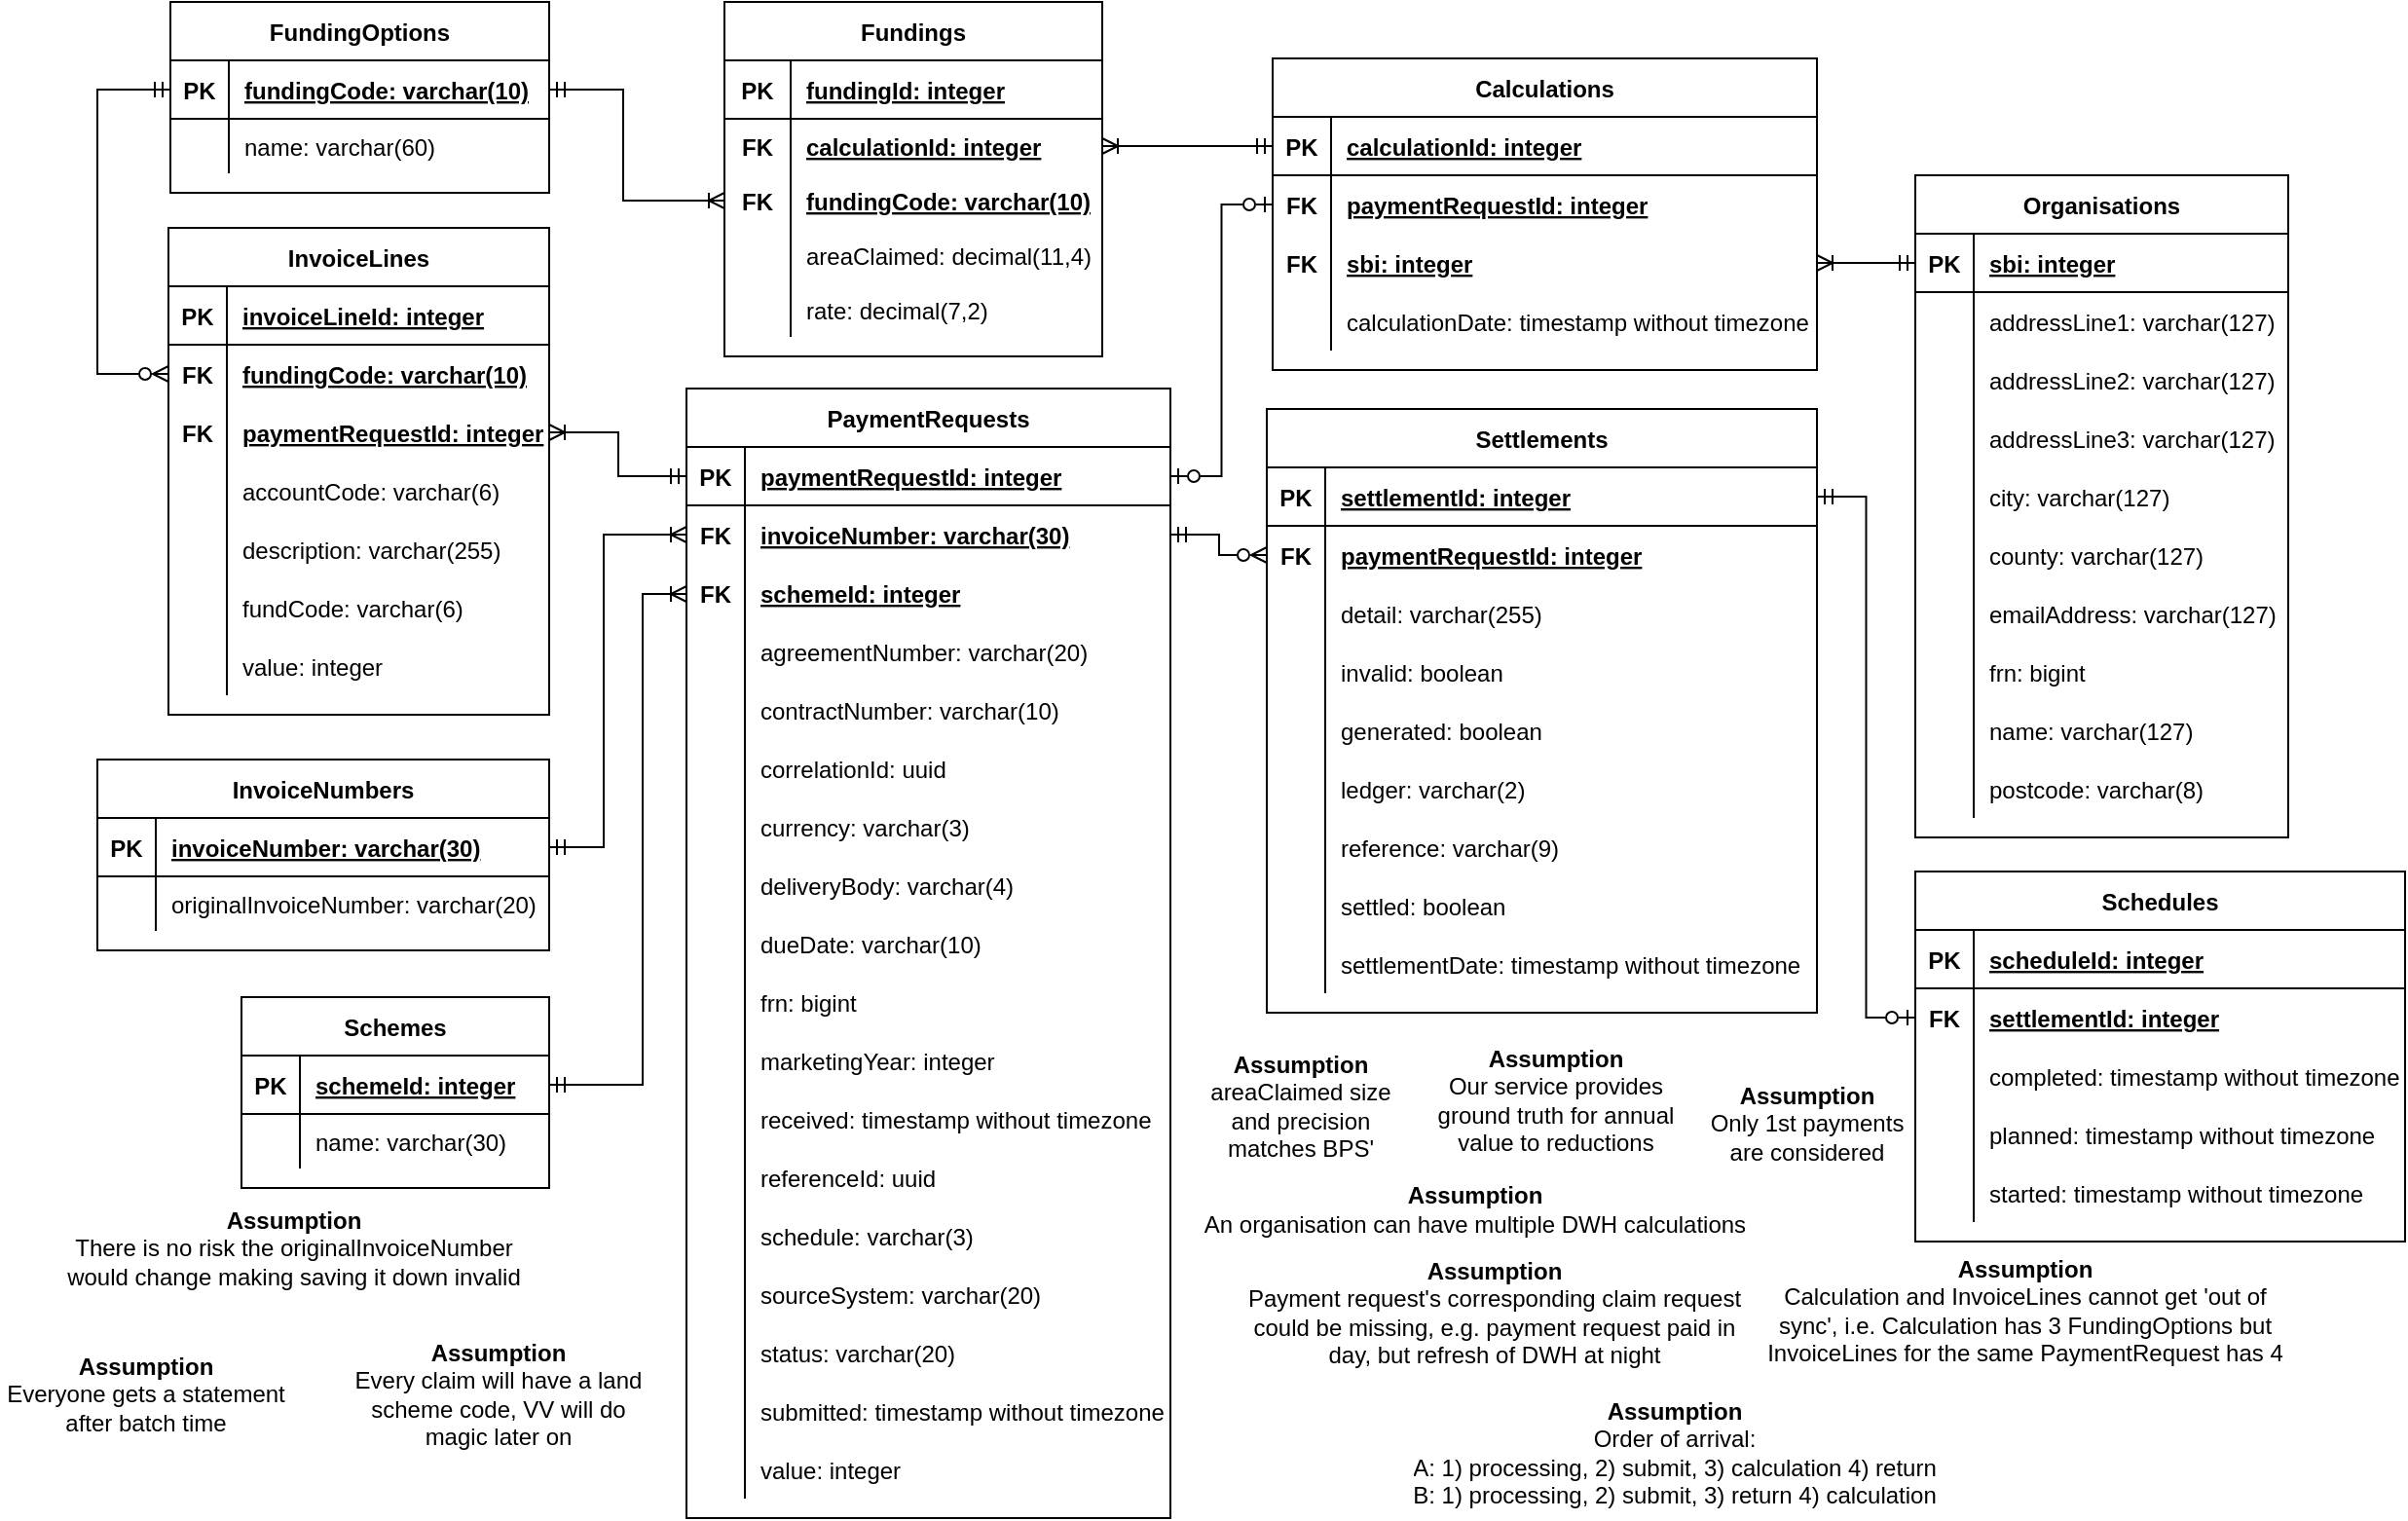 <mxfile version="20.2.3" type="device"><diagram id="KP16GPa7U6WSQ4cSp4p-" name="Page-1"><mxGraphModel dx="2465" dy="-1568" grid="1" gridSize="10" guides="1" tooltips="1" connect="1" arrows="1" fold="1" page="1" pageScale="1" pageWidth="827" pageHeight="1169" math="0" shadow="0"><root><mxCell id="0"/><mxCell id="1" parent="0"/><mxCell id="u7q9jIl7JRIWiso9rgJd-246" value="PaymentRequests" style="shape=table;startSize=30;container=1;collapsible=1;childLayout=tableLayout;fixedRows=1;rowLines=0;fontStyle=1;align=center;resizeLast=1;" parent="1" vertex="1"><mxGeometry x="-197.5" y="2649.5" width="248.5" height="580" as="geometry"><mxRectangle x="-580" y="992" width="140" height="30" as="alternateBounds"/></mxGeometry></mxCell><mxCell id="u7q9jIl7JRIWiso9rgJd-247" value="" style="shape=tableRow;horizontal=0;startSize=0;swimlaneHead=0;swimlaneBody=0;fillColor=none;collapsible=0;dropTarget=0;points=[[0,0.5],[1,0.5]];portConstraint=eastwest;top=0;left=0;right=0;bottom=1;" parent="u7q9jIl7JRIWiso9rgJd-246" vertex="1"><mxGeometry y="30" width="248.5" height="30" as="geometry"/></mxCell><mxCell id="u7q9jIl7JRIWiso9rgJd-248" value="PK" style="shape=partialRectangle;connectable=0;fillColor=none;top=0;left=0;bottom=0;right=0;fontStyle=1;overflow=hidden;" parent="u7q9jIl7JRIWiso9rgJd-247" vertex="1"><mxGeometry width="30" height="30" as="geometry"><mxRectangle width="30" height="30" as="alternateBounds"/></mxGeometry></mxCell><mxCell id="u7q9jIl7JRIWiso9rgJd-249" value="paymentRequestId: integer" style="shape=partialRectangle;connectable=0;fillColor=none;top=0;left=0;bottom=0;right=0;align=left;spacingLeft=6;fontStyle=5;overflow=hidden;" parent="u7q9jIl7JRIWiso9rgJd-247" vertex="1"><mxGeometry x="30" width="218.5" height="30" as="geometry"><mxRectangle width="218.5" height="30" as="alternateBounds"/></mxGeometry></mxCell><mxCell id="RpJG9siZzCMNE2LhzBUd-44" style="shape=tableRow;horizontal=0;startSize=0;swimlaneHead=0;swimlaneBody=0;fillColor=none;collapsible=0;dropTarget=0;points=[[0,0.5],[1,0.5]];portConstraint=eastwest;top=0;left=0;right=0;bottom=0;" parent="u7q9jIl7JRIWiso9rgJd-246" vertex="1"><mxGeometry y="60" width="248.5" height="30" as="geometry"/></mxCell><mxCell id="RpJG9siZzCMNE2LhzBUd-45" value="FK" style="shape=partialRectangle;connectable=0;fillColor=none;top=0;left=0;bottom=0;right=0;editable=1;overflow=hidden;fontStyle=1" parent="RpJG9siZzCMNE2LhzBUd-44" vertex="1"><mxGeometry width="30" height="30" as="geometry"><mxRectangle width="30" height="30" as="alternateBounds"/></mxGeometry></mxCell><mxCell id="RpJG9siZzCMNE2LhzBUd-46" value="invoiceNumber: varchar(30)" style="shape=partialRectangle;connectable=0;fillColor=none;top=0;left=0;bottom=0;right=0;align=left;spacingLeft=6;overflow=hidden;fontStyle=5" parent="RpJG9siZzCMNE2LhzBUd-44" vertex="1"><mxGeometry x="30" width="218.5" height="30" as="geometry"><mxRectangle width="218.5" height="30" as="alternateBounds"/></mxGeometry></mxCell><mxCell id="RpJG9siZzCMNE2LhzBUd-18" style="shape=tableRow;horizontal=0;startSize=0;swimlaneHead=0;swimlaneBody=0;fillColor=none;collapsible=0;dropTarget=0;points=[[0,0.5],[1,0.5]];portConstraint=eastwest;top=0;left=0;right=0;bottom=0;" parent="u7q9jIl7JRIWiso9rgJd-246" vertex="1"><mxGeometry y="90" width="248.5" height="30" as="geometry"/></mxCell><mxCell id="RpJG9siZzCMNE2LhzBUd-19" value="FK" style="shape=partialRectangle;connectable=0;fillColor=none;top=0;left=0;bottom=0;right=0;editable=1;overflow=hidden;fontStyle=1" parent="RpJG9siZzCMNE2LhzBUd-18" vertex="1"><mxGeometry width="30" height="30" as="geometry"><mxRectangle width="30" height="30" as="alternateBounds"/></mxGeometry></mxCell><mxCell id="RpJG9siZzCMNE2LhzBUd-20" value="schemeId: integer" style="shape=partialRectangle;connectable=0;fillColor=none;top=0;left=0;bottom=0;right=0;align=left;spacingLeft=6;overflow=hidden;fontStyle=5" parent="RpJG9siZzCMNE2LhzBUd-18" vertex="1"><mxGeometry x="30" width="218.5" height="30" as="geometry"><mxRectangle width="218.5" height="30" as="alternateBounds"/></mxGeometry></mxCell><mxCell id="u7q9jIl7JRIWiso9rgJd-250" style="shape=tableRow;horizontal=0;startSize=0;swimlaneHead=0;swimlaneBody=0;fillColor=none;collapsible=0;dropTarget=0;points=[[0,0.5],[1,0.5]];portConstraint=eastwest;top=0;left=0;right=0;bottom=0;" parent="u7q9jIl7JRIWiso9rgJd-246" vertex="1"><mxGeometry y="120" width="248.5" height="30" as="geometry"/></mxCell><mxCell id="u7q9jIl7JRIWiso9rgJd-251" style="shape=partialRectangle;connectable=0;fillColor=none;top=0;left=0;bottom=0;right=0;editable=1;overflow=hidden;fontStyle=1" parent="u7q9jIl7JRIWiso9rgJd-250" vertex="1"><mxGeometry width="30" height="30" as="geometry"><mxRectangle width="30" height="30" as="alternateBounds"/></mxGeometry></mxCell><mxCell id="u7q9jIl7JRIWiso9rgJd-252" value="agreementNumber: varchar(20)" style="shape=partialRectangle;connectable=0;fillColor=none;top=0;left=0;bottom=0;right=0;align=left;spacingLeft=6;overflow=hidden;fontStyle=0" parent="u7q9jIl7JRIWiso9rgJd-250" vertex="1"><mxGeometry x="30" width="218.5" height="30" as="geometry"><mxRectangle width="218.5" height="30" as="alternateBounds"/></mxGeometry></mxCell><mxCell id="u7q9jIl7JRIWiso9rgJd-253" style="shape=tableRow;horizontal=0;startSize=0;swimlaneHead=0;swimlaneBody=0;fillColor=none;collapsible=0;dropTarget=0;points=[[0,0.5],[1,0.5]];portConstraint=eastwest;top=0;left=0;right=0;bottom=0;" parent="u7q9jIl7JRIWiso9rgJd-246" vertex="1"><mxGeometry y="150" width="248.5" height="30" as="geometry"/></mxCell><mxCell id="u7q9jIl7JRIWiso9rgJd-254" style="shape=partialRectangle;connectable=0;fillColor=none;top=0;left=0;bottom=0;right=0;editable=1;overflow=hidden;fontStyle=1" parent="u7q9jIl7JRIWiso9rgJd-253" vertex="1"><mxGeometry width="30" height="30" as="geometry"><mxRectangle width="30" height="30" as="alternateBounds"/></mxGeometry></mxCell><mxCell id="u7q9jIl7JRIWiso9rgJd-255" value="contractNumber: varchar(10)" style="shape=partialRectangle;connectable=0;fillColor=none;top=0;left=0;bottom=0;right=0;align=left;spacingLeft=6;overflow=hidden;fontStyle=0" parent="u7q9jIl7JRIWiso9rgJd-253" vertex="1"><mxGeometry x="30" width="218.5" height="30" as="geometry"><mxRectangle width="218.5" height="30" as="alternateBounds"/></mxGeometry></mxCell><mxCell id="u7q9jIl7JRIWiso9rgJd-256" style="shape=tableRow;horizontal=0;startSize=0;swimlaneHead=0;swimlaneBody=0;fillColor=none;collapsible=0;dropTarget=0;points=[[0,0.5],[1,0.5]];portConstraint=eastwest;top=0;left=0;right=0;bottom=0;" parent="u7q9jIl7JRIWiso9rgJd-246" vertex="1"><mxGeometry y="180" width="248.5" height="30" as="geometry"/></mxCell><mxCell id="u7q9jIl7JRIWiso9rgJd-257" style="shape=partialRectangle;connectable=0;fillColor=none;top=0;left=0;bottom=0;right=0;editable=1;overflow=hidden;fontStyle=1" parent="u7q9jIl7JRIWiso9rgJd-256" vertex="1"><mxGeometry width="30" height="30" as="geometry"><mxRectangle width="30" height="30" as="alternateBounds"/></mxGeometry></mxCell><mxCell id="u7q9jIl7JRIWiso9rgJd-258" value="correlationId: uuid" style="shape=partialRectangle;connectable=0;fillColor=none;top=0;left=0;bottom=0;right=0;align=left;spacingLeft=6;overflow=hidden;fontStyle=0" parent="u7q9jIl7JRIWiso9rgJd-256" vertex="1"><mxGeometry x="30" width="218.5" height="30" as="geometry"><mxRectangle width="218.5" height="30" as="alternateBounds"/></mxGeometry></mxCell><mxCell id="u7q9jIl7JRIWiso9rgJd-259" style="shape=tableRow;horizontal=0;startSize=0;swimlaneHead=0;swimlaneBody=0;fillColor=none;collapsible=0;dropTarget=0;points=[[0,0.5],[1,0.5]];portConstraint=eastwest;top=0;left=0;right=0;bottom=0;" parent="u7q9jIl7JRIWiso9rgJd-246" vertex="1"><mxGeometry y="210" width="248.5" height="30" as="geometry"/></mxCell><mxCell id="u7q9jIl7JRIWiso9rgJd-260" style="shape=partialRectangle;connectable=0;fillColor=none;top=0;left=0;bottom=0;right=0;editable=1;overflow=hidden;fontStyle=1" parent="u7q9jIl7JRIWiso9rgJd-259" vertex="1"><mxGeometry width="30" height="30" as="geometry"><mxRectangle width="30" height="30" as="alternateBounds"/></mxGeometry></mxCell><mxCell id="u7q9jIl7JRIWiso9rgJd-261" value="currency: varchar(3)" style="shape=partialRectangle;connectable=0;fillColor=none;top=0;left=0;bottom=0;right=0;align=left;spacingLeft=6;overflow=hidden;fontStyle=0" parent="u7q9jIl7JRIWiso9rgJd-259" vertex="1"><mxGeometry x="30" width="218.5" height="30" as="geometry"><mxRectangle width="218.5" height="30" as="alternateBounds"/></mxGeometry></mxCell><mxCell id="u7q9jIl7JRIWiso9rgJd-262" style="shape=tableRow;horizontal=0;startSize=0;swimlaneHead=0;swimlaneBody=0;fillColor=none;collapsible=0;dropTarget=0;points=[[0,0.5],[1,0.5]];portConstraint=eastwest;top=0;left=0;right=0;bottom=0;" parent="u7q9jIl7JRIWiso9rgJd-246" vertex="1"><mxGeometry y="240" width="248.5" height="30" as="geometry"/></mxCell><mxCell id="u7q9jIl7JRIWiso9rgJd-263" style="shape=partialRectangle;connectable=0;fillColor=none;top=0;left=0;bottom=0;right=0;editable=1;overflow=hidden;fontStyle=1" parent="u7q9jIl7JRIWiso9rgJd-262" vertex="1"><mxGeometry width="30" height="30" as="geometry"><mxRectangle width="30" height="30" as="alternateBounds"/></mxGeometry></mxCell><mxCell id="u7q9jIl7JRIWiso9rgJd-264" value="deliveryBody: varchar(4)" style="shape=partialRectangle;connectable=0;fillColor=none;top=0;left=0;bottom=0;right=0;align=left;spacingLeft=6;overflow=hidden;fontStyle=0" parent="u7q9jIl7JRIWiso9rgJd-262" vertex="1"><mxGeometry x="30" width="218.5" height="30" as="geometry"><mxRectangle width="218.5" height="30" as="alternateBounds"/></mxGeometry></mxCell><mxCell id="u7q9jIl7JRIWiso9rgJd-265" style="shape=tableRow;horizontal=0;startSize=0;swimlaneHead=0;swimlaneBody=0;fillColor=none;collapsible=0;dropTarget=0;points=[[0,0.5],[1,0.5]];portConstraint=eastwest;top=0;left=0;right=0;bottom=0;" parent="u7q9jIl7JRIWiso9rgJd-246" vertex="1"><mxGeometry y="270" width="248.5" height="30" as="geometry"/></mxCell><mxCell id="u7q9jIl7JRIWiso9rgJd-266" style="shape=partialRectangle;connectable=0;fillColor=none;top=0;left=0;bottom=0;right=0;editable=1;overflow=hidden;fontStyle=1" parent="u7q9jIl7JRIWiso9rgJd-265" vertex="1"><mxGeometry width="30" height="30" as="geometry"><mxRectangle width="30" height="30" as="alternateBounds"/></mxGeometry></mxCell><mxCell id="u7q9jIl7JRIWiso9rgJd-267" value="dueDate: varchar(10)" style="shape=partialRectangle;connectable=0;fillColor=none;top=0;left=0;bottom=0;right=0;align=left;spacingLeft=6;overflow=hidden;fontStyle=0" parent="u7q9jIl7JRIWiso9rgJd-265" vertex="1"><mxGeometry x="30" width="218.5" height="30" as="geometry"><mxRectangle width="218.5" height="30" as="alternateBounds"/></mxGeometry></mxCell><mxCell id="HlHNqnoaHE_9_GUD6C4x-5" style="shape=tableRow;horizontal=0;startSize=0;swimlaneHead=0;swimlaneBody=0;fillColor=none;collapsible=0;dropTarget=0;points=[[0,0.5],[1,0.5]];portConstraint=eastwest;top=0;left=0;right=0;bottom=0;" parent="u7q9jIl7JRIWiso9rgJd-246" vertex="1"><mxGeometry y="300" width="248.5" height="30" as="geometry"/></mxCell><mxCell id="HlHNqnoaHE_9_GUD6C4x-6" style="shape=partialRectangle;connectable=0;fillColor=none;top=0;left=0;bottom=0;right=0;editable=1;overflow=hidden;fontStyle=1" parent="HlHNqnoaHE_9_GUD6C4x-5" vertex="1"><mxGeometry width="30" height="30" as="geometry"><mxRectangle width="30" height="30" as="alternateBounds"/></mxGeometry></mxCell><mxCell id="HlHNqnoaHE_9_GUD6C4x-7" value="frn: bigint" style="shape=partialRectangle;connectable=0;fillColor=none;top=0;left=0;bottom=0;right=0;align=left;spacingLeft=6;overflow=hidden;fontStyle=0" parent="HlHNqnoaHE_9_GUD6C4x-5" vertex="1"><mxGeometry x="30" width="218.5" height="30" as="geometry"><mxRectangle width="218.5" height="30" as="alternateBounds"/></mxGeometry></mxCell><mxCell id="u7q9jIl7JRIWiso9rgJd-274" style="shape=tableRow;horizontal=0;startSize=0;swimlaneHead=0;swimlaneBody=0;fillColor=none;collapsible=0;dropTarget=0;points=[[0,0.5],[1,0.5]];portConstraint=eastwest;top=0;left=0;right=0;bottom=0;" parent="u7q9jIl7JRIWiso9rgJd-246" vertex="1"><mxGeometry y="330" width="248.5" height="30" as="geometry"/></mxCell><mxCell id="u7q9jIl7JRIWiso9rgJd-275" style="shape=partialRectangle;connectable=0;fillColor=none;top=0;left=0;bottom=0;right=0;editable=1;overflow=hidden;fontStyle=1" parent="u7q9jIl7JRIWiso9rgJd-274" vertex="1"><mxGeometry width="30" height="30" as="geometry"><mxRectangle width="30" height="30" as="alternateBounds"/></mxGeometry></mxCell><mxCell id="u7q9jIl7JRIWiso9rgJd-276" value="marketingYear: integer" style="shape=partialRectangle;connectable=0;fillColor=none;top=0;left=0;bottom=0;right=0;align=left;spacingLeft=6;overflow=hidden;fontStyle=0" parent="u7q9jIl7JRIWiso9rgJd-274" vertex="1"><mxGeometry x="30" width="218.5" height="30" as="geometry"><mxRectangle width="218.5" height="30" as="alternateBounds"/></mxGeometry></mxCell><mxCell id="J5hlbWSjeryqooTny5Rg-1" style="shape=tableRow;horizontal=0;startSize=0;swimlaneHead=0;swimlaneBody=0;fillColor=none;collapsible=0;dropTarget=0;points=[[0,0.5],[1,0.5]];portConstraint=eastwest;top=0;left=0;right=0;bottom=0;" parent="u7q9jIl7JRIWiso9rgJd-246" vertex="1"><mxGeometry y="360" width="248.5" height="30" as="geometry"/></mxCell><mxCell id="J5hlbWSjeryqooTny5Rg-2" style="shape=partialRectangle;connectable=0;fillColor=none;top=0;left=0;bottom=0;right=0;editable=1;overflow=hidden;fontStyle=1" parent="J5hlbWSjeryqooTny5Rg-1" vertex="1"><mxGeometry width="30" height="30" as="geometry"><mxRectangle width="30" height="30" as="alternateBounds"/></mxGeometry></mxCell><mxCell id="J5hlbWSjeryqooTny5Rg-3" value="received: timestamp without timezone" style="shape=partialRectangle;connectable=0;fillColor=none;top=0;left=0;bottom=0;right=0;align=left;spacingLeft=6;overflow=hidden;fontStyle=0" parent="J5hlbWSjeryqooTny5Rg-1" vertex="1"><mxGeometry x="30" width="218.5" height="30" as="geometry"><mxRectangle width="218.5" height="30" as="alternateBounds"/></mxGeometry></mxCell><mxCell id="u7q9jIl7JRIWiso9rgJd-277" style="shape=tableRow;horizontal=0;startSize=0;swimlaneHead=0;swimlaneBody=0;fillColor=none;collapsible=0;dropTarget=0;points=[[0,0.5],[1,0.5]];portConstraint=eastwest;top=0;left=0;right=0;bottom=0;" parent="u7q9jIl7JRIWiso9rgJd-246" vertex="1"><mxGeometry y="390" width="248.5" height="30" as="geometry"/></mxCell><mxCell id="u7q9jIl7JRIWiso9rgJd-278" style="shape=partialRectangle;connectable=0;fillColor=none;top=0;left=0;bottom=0;right=0;editable=1;overflow=hidden;fontStyle=1" parent="u7q9jIl7JRIWiso9rgJd-277" vertex="1"><mxGeometry width="30" height="30" as="geometry"><mxRectangle width="30" height="30" as="alternateBounds"/></mxGeometry></mxCell><mxCell id="u7q9jIl7JRIWiso9rgJd-279" value="referenceId: uuid" style="shape=partialRectangle;connectable=0;fillColor=none;top=0;left=0;bottom=0;right=0;align=left;spacingLeft=6;overflow=hidden;fontStyle=0" parent="u7q9jIl7JRIWiso9rgJd-277" vertex="1"><mxGeometry x="30" width="218.5" height="30" as="geometry"><mxRectangle width="218.5" height="30" as="alternateBounds"/></mxGeometry></mxCell><mxCell id="u7q9jIl7JRIWiso9rgJd-280" style="shape=tableRow;horizontal=0;startSize=0;swimlaneHead=0;swimlaneBody=0;fillColor=none;collapsible=0;dropTarget=0;points=[[0,0.5],[1,0.5]];portConstraint=eastwest;top=0;left=0;right=0;bottom=0;" parent="u7q9jIl7JRIWiso9rgJd-246" vertex="1"><mxGeometry y="420" width="248.5" height="30" as="geometry"/></mxCell><mxCell id="u7q9jIl7JRIWiso9rgJd-281" style="shape=partialRectangle;connectable=0;fillColor=none;top=0;left=0;bottom=0;right=0;editable=1;overflow=hidden;fontStyle=1" parent="u7q9jIl7JRIWiso9rgJd-280" vertex="1"><mxGeometry width="30" height="30" as="geometry"><mxRectangle width="30" height="30" as="alternateBounds"/></mxGeometry></mxCell><mxCell id="u7q9jIl7JRIWiso9rgJd-282" value="schedule: varchar(3)" style="shape=partialRectangle;connectable=0;fillColor=none;top=0;left=0;bottom=0;right=0;align=left;spacingLeft=6;overflow=hidden;fontStyle=0" parent="u7q9jIl7JRIWiso9rgJd-280" vertex="1"><mxGeometry x="30" width="218.5" height="30" as="geometry"><mxRectangle width="218.5" height="30" as="alternateBounds"/></mxGeometry></mxCell><mxCell id="HlHNqnoaHE_9_GUD6C4x-2" style="shape=tableRow;horizontal=0;startSize=0;swimlaneHead=0;swimlaneBody=0;fillColor=none;collapsible=0;dropTarget=0;points=[[0,0.5],[1,0.5]];portConstraint=eastwest;top=0;left=0;right=0;bottom=0;" parent="u7q9jIl7JRIWiso9rgJd-246" vertex="1"><mxGeometry y="450" width="248.5" height="30" as="geometry"/></mxCell><mxCell id="HlHNqnoaHE_9_GUD6C4x-3" style="shape=partialRectangle;connectable=0;fillColor=none;top=0;left=0;bottom=0;right=0;editable=1;overflow=hidden;fontStyle=1" parent="HlHNqnoaHE_9_GUD6C4x-2" vertex="1"><mxGeometry width="30" height="30" as="geometry"><mxRectangle width="30" height="30" as="alternateBounds"/></mxGeometry></mxCell><mxCell id="HlHNqnoaHE_9_GUD6C4x-4" value="sourceSystem: varchar(20)" style="shape=partialRectangle;connectable=0;fillColor=none;top=0;left=0;bottom=0;right=0;align=left;spacingLeft=6;overflow=hidden;fontStyle=0" parent="HlHNqnoaHE_9_GUD6C4x-2" vertex="1"><mxGeometry x="30" width="218.5" height="30" as="geometry"><mxRectangle width="218.5" height="30" as="alternateBounds"/></mxGeometry></mxCell><mxCell id="J5hlbWSjeryqooTny5Rg-4" style="shape=tableRow;horizontal=0;startSize=0;swimlaneHead=0;swimlaneBody=0;fillColor=none;collapsible=0;dropTarget=0;points=[[0,0.5],[1,0.5]];portConstraint=eastwest;top=0;left=0;right=0;bottom=0;" parent="u7q9jIl7JRIWiso9rgJd-246" vertex="1"><mxGeometry y="480" width="248.5" height="30" as="geometry"/></mxCell><mxCell id="J5hlbWSjeryqooTny5Rg-5" style="shape=partialRectangle;connectable=0;fillColor=none;top=0;left=0;bottom=0;right=0;editable=1;overflow=hidden;fontStyle=1" parent="J5hlbWSjeryqooTny5Rg-4" vertex="1"><mxGeometry width="30" height="30" as="geometry"><mxRectangle width="30" height="30" as="alternateBounds"/></mxGeometry></mxCell><mxCell id="J5hlbWSjeryqooTny5Rg-6" value="status: varchar(20)" style="shape=partialRectangle;connectable=0;fillColor=none;top=0;left=0;bottom=0;right=0;align=left;spacingLeft=6;overflow=hidden;fontStyle=0" parent="J5hlbWSjeryqooTny5Rg-4" vertex="1"><mxGeometry x="30" width="218.5" height="30" as="geometry"><mxRectangle width="218.5" height="30" as="alternateBounds"/></mxGeometry></mxCell><mxCell id="u7q9jIl7JRIWiso9rgJd-286" style="shape=tableRow;horizontal=0;startSize=0;swimlaneHead=0;swimlaneBody=0;fillColor=none;collapsible=0;dropTarget=0;points=[[0,0.5],[1,0.5]];portConstraint=eastwest;top=0;left=0;right=0;bottom=0;" parent="u7q9jIl7JRIWiso9rgJd-246" vertex="1"><mxGeometry y="510" width="248.5" height="30" as="geometry"/></mxCell><mxCell id="u7q9jIl7JRIWiso9rgJd-287" style="shape=partialRectangle;connectable=0;fillColor=none;top=0;left=0;bottom=0;right=0;editable=1;overflow=hidden;fontStyle=1" parent="u7q9jIl7JRIWiso9rgJd-286" vertex="1"><mxGeometry width="30" height="30" as="geometry"><mxRectangle width="30" height="30" as="alternateBounds"/></mxGeometry></mxCell><mxCell id="u7q9jIl7JRIWiso9rgJd-288" value="submitted: timestamp without timezone" style="shape=partialRectangle;connectable=0;fillColor=none;top=0;left=0;bottom=0;right=0;align=left;spacingLeft=6;overflow=hidden;fontStyle=0" parent="u7q9jIl7JRIWiso9rgJd-286" vertex="1"><mxGeometry x="30" width="218.5" height="30" as="geometry"><mxRectangle width="218.5" height="30" as="alternateBounds"/></mxGeometry></mxCell><mxCell id="u7q9jIl7JRIWiso9rgJd-289" style="shape=tableRow;horizontal=0;startSize=0;swimlaneHead=0;swimlaneBody=0;fillColor=none;collapsible=0;dropTarget=0;points=[[0,0.5],[1,0.5]];portConstraint=eastwest;top=0;left=0;right=0;bottom=0;" parent="u7q9jIl7JRIWiso9rgJd-246" vertex="1"><mxGeometry y="540" width="248.5" height="30" as="geometry"/></mxCell><mxCell id="u7q9jIl7JRIWiso9rgJd-290" style="shape=partialRectangle;connectable=0;fillColor=none;top=0;left=0;bottom=0;right=0;editable=1;overflow=hidden;fontStyle=1" parent="u7q9jIl7JRIWiso9rgJd-289" vertex="1"><mxGeometry width="30" height="30" as="geometry"><mxRectangle width="30" height="30" as="alternateBounds"/></mxGeometry></mxCell><mxCell id="u7q9jIl7JRIWiso9rgJd-291" value="value: integer" style="shape=partialRectangle;connectable=0;fillColor=none;top=0;left=0;bottom=0;right=0;align=left;spacingLeft=6;overflow=hidden;fontStyle=0" parent="u7q9jIl7JRIWiso9rgJd-289" vertex="1"><mxGeometry x="30" width="218.5" height="30" as="geometry"><mxRectangle width="218.5" height="30" as="alternateBounds"/></mxGeometry></mxCell><mxCell id="u7q9jIl7JRIWiso9rgJd-311" value="Settlements" style="shape=table;startSize=30;container=1;collapsible=1;childLayout=tableLayout;fixedRows=1;rowLines=0;fontStyle=1;align=center;resizeLast=1;" parent="1" vertex="1"><mxGeometry x="100.5" y="2660" width="282.5" height="310" as="geometry"><mxRectangle x="-550" y="1340" width="110" height="30" as="alternateBounds"/></mxGeometry></mxCell><mxCell id="u7q9jIl7JRIWiso9rgJd-312" value="" style="shape=tableRow;horizontal=0;startSize=0;swimlaneHead=0;swimlaneBody=0;fillColor=none;collapsible=0;dropTarget=0;points=[[0,0.5],[1,0.5]];portConstraint=eastwest;top=0;left=0;right=0;bottom=1;" parent="u7q9jIl7JRIWiso9rgJd-311" vertex="1"><mxGeometry y="30" width="282.5" height="30" as="geometry"/></mxCell><mxCell id="u7q9jIl7JRIWiso9rgJd-313" value="PK" style="shape=partialRectangle;connectable=0;fillColor=none;top=0;left=0;bottom=0;right=0;fontStyle=1;overflow=hidden;" parent="u7q9jIl7JRIWiso9rgJd-312" vertex="1"><mxGeometry width="30" height="30" as="geometry"><mxRectangle width="30" height="30" as="alternateBounds"/></mxGeometry></mxCell><mxCell id="u7q9jIl7JRIWiso9rgJd-314" value="settlementId: integer" style="shape=partialRectangle;connectable=0;fillColor=none;top=0;left=0;bottom=0;right=0;align=left;spacingLeft=6;fontStyle=5;overflow=hidden;" parent="u7q9jIl7JRIWiso9rgJd-312" vertex="1"><mxGeometry x="30" width="252.5" height="30" as="geometry"><mxRectangle width="252.5" height="30" as="alternateBounds"/></mxGeometry></mxCell><mxCell id="u7q9jIl7JRIWiso9rgJd-315" value="" style="shape=tableRow;horizontal=0;startSize=0;swimlaneHead=0;swimlaneBody=0;fillColor=none;collapsible=0;dropTarget=0;points=[[0,0.5],[1,0.5]];portConstraint=eastwest;top=0;left=0;right=0;bottom=0;" parent="u7q9jIl7JRIWiso9rgJd-311" vertex="1"><mxGeometry y="60" width="282.5" height="30" as="geometry"/></mxCell><mxCell id="u7q9jIl7JRIWiso9rgJd-316" value="FK" style="shape=partialRectangle;connectable=0;fillColor=none;top=0;left=0;bottom=0;right=0;editable=1;overflow=hidden;fontStyle=1" parent="u7q9jIl7JRIWiso9rgJd-315" vertex="1"><mxGeometry width="30" height="30" as="geometry"><mxRectangle width="30" height="30" as="alternateBounds"/></mxGeometry></mxCell><mxCell id="u7q9jIl7JRIWiso9rgJd-317" value="paymentRequestId: integer" style="shape=partialRectangle;connectable=0;fillColor=none;top=0;left=0;bottom=0;right=0;align=left;spacingLeft=6;overflow=hidden;fontStyle=5" parent="u7q9jIl7JRIWiso9rgJd-315" vertex="1"><mxGeometry x="30" width="252.5" height="30" as="geometry"><mxRectangle width="252.5" height="30" as="alternateBounds"/></mxGeometry></mxCell><mxCell id="u7q9jIl7JRIWiso9rgJd-321" value="" style="shape=tableRow;horizontal=0;startSize=0;swimlaneHead=0;swimlaneBody=0;fillColor=none;collapsible=0;dropTarget=0;points=[[0,0.5],[1,0.5]];portConstraint=eastwest;top=0;left=0;right=0;bottom=0;" parent="u7q9jIl7JRIWiso9rgJd-311" vertex="1"><mxGeometry y="90" width="282.5" height="30" as="geometry"/></mxCell><mxCell id="u7q9jIl7JRIWiso9rgJd-322" value="" style="shape=partialRectangle;connectable=0;fillColor=none;top=0;left=0;bottom=0;right=0;editable=1;overflow=hidden;" parent="u7q9jIl7JRIWiso9rgJd-321" vertex="1"><mxGeometry width="30" height="30" as="geometry"><mxRectangle width="30" height="30" as="alternateBounds"/></mxGeometry></mxCell><mxCell id="u7q9jIl7JRIWiso9rgJd-323" value="detail: varchar(255)" style="shape=partialRectangle;connectable=0;fillColor=none;top=0;left=0;bottom=0;right=0;align=left;spacingLeft=6;overflow=hidden;" parent="u7q9jIl7JRIWiso9rgJd-321" vertex="1"><mxGeometry x="30" width="252.5" height="30" as="geometry"><mxRectangle width="252.5" height="30" as="alternateBounds"/></mxGeometry></mxCell><mxCell id="u7q9jIl7JRIWiso9rgJd-324" style="shape=tableRow;horizontal=0;startSize=0;swimlaneHead=0;swimlaneBody=0;fillColor=none;collapsible=0;dropTarget=0;points=[[0,0.5],[1,0.5]];portConstraint=eastwest;top=0;left=0;right=0;bottom=0;" parent="u7q9jIl7JRIWiso9rgJd-311" vertex="1"><mxGeometry y="120" width="282.5" height="30" as="geometry"/></mxCell><mxCell id="u7q9jIl7JRIWiso9rgJd-325" style="shape=partialRectangle;connectable=0;fillColor=none;top=0;left=0;bottom=0;right=0;editable=1;overflow=hidden;" parent="u7q9jIl7JRIWiso9rgJd-324" vertex="1"><mxGeometry width="30" height="30" as="geometry"><mxRectangle width="30" height="30" as="alternateBounds"/></mxGeometry></mxCell><mxCell id="u7q9jIl7JRIWiso9rgJd-326" value="invalid: boolean" style="shape=partialRectangle;connectable=0;fillColor=none;top=0;left=0;bottom=0;right=0;align=left;spacingLeft=6;overflow=hidden;" parent="u7q9jIl7JRIWiso9rgJd-324" vertex="1"><mxGeometry x="30" width="252.5" height="30" as="geometry"><mxRectangle width="252.5" height="30" as="alternateBounds"/></mxGeometry></mxCell><mxCell id="u7q9jIl7JRIWiso9rgJd-327" style="shape=tableRow;horizontal=0;startSize=0;swimlaneHead=0;swimlaneBody=0;fillColor=none;collapsible=0;dropTarget=0;points=[[0,0.5],[1,0.5]];portConstraint=eastwest;top=0;left=0;right=0;bottom=0;" parent="u7q9jIl7JRIWiso9rgJd-311" vertex="1"><mxGeometry y="150" width="282.5" height="30" as="geometry"/></mxCell><mxCell id="u7q9jIl7JRIWiso9rgJd-328" style="shape=partialRectangle;connectable=0;fillColor=none;top=0;left=0;bottom=0;right=0;editable=1;overflow=hidden;" parent="u7q9jIl7JRIWiso9rgJd-327" vertex="1"><mxGeometry width="30" height="30" as="geometry"><mxRectangle width="30" height="30" as="alternateBounds"/></mxGeometry></mxCell><mxCell id="u7q9jIl7JRIWiso9rgJd-329" value="generated: boolean" style="shape=partialRectangle;connectable=0;fillColor=none;top=0;left=0;bottom=0;right=0;align=left;spacingLeft=6;overflow=hidden;" parent="u7q9jIl7JRIWiso9rgJd-327" vertex="1"><mxGeometry x="30" width="252.5" height="30" as="geometry"><mxRectangle width="252.5" height="30" as="alternateBounds"/></mxGeometry></mxCell><mxCell id="u7q9jIl7JRIWiso9rgJd-336" style="shape=tableRow;horizontal=0;startSize=0;swimlaneHead=0;swimlaneBody=0;fillColor=none;collapsible=0;dropTarget=0;points=[[0,0.5],[1,0.5]];portConstraint=eastwest;top=0;left=0;right=0;bottom=0;" parent="u7q9jIl7JRIWiso9rgJd-311" vertex="1"><mxGeometry y="180" width="282.5" height="30" as="geometry"/></mxCell><mxCell id="u7q9jIl7JRIWiso9rgJd-337" style="shape=partialRectangle;connectable=0;fillColor=none;top=0;left=0;bottom=0;right=0;editable=1;overflow=hidden;" parent="u7q9jIl7JRIWiso9rgJd-336" vertex="1"><mxGeometry width="30" height="30" as="geometry"><mxRectangle width="30" height="30" as="alternateBounds"/></mxGeometry></mxCell><mxCell id="u7q9jIl7JRIWiso9rgJd-338" value="ledger: varchar(2)" style="shape=partialRectangle;connectable=0;fillColor=none;top=0;left=0;bottom=0;right=0;align=left;spacingLeft=6;overflow=hidden;" parent="u7q9jIl7JRIWiso9rgJd-336" vertex="1"><mxGeometry x="30" width="252.5" height="30" as="geometry"><mxRectangle width="252.5" height="30" as="alternateBounds"/></mxGeometry></mxCell><mxCell id="u7q9jIl7JRIWiso9rgJd-339" style="shape=tableRow;horizontal=0;startSize=0;swimlaneHead=0;swimlaneBody=0;fillColor=none;collapsible=0;dropTarget=0;points=[[0,0.5],[1,0.5]];portConstraint=eastwest;top=0;left=0;right=0;bottom=0;" parent="u7q9jIl7JRIWiso9rgJd-311" vertex="1"><mxGeometry y="210" width="282.5" height="30" as="geometry"/></mxCell><mxCell id="u7q9jIl7JRIWiso9rgJd-340" style="shape=partialRectangle;connectable=0;fillColor=none;top=0;left=0;bottom=0;right=0;editable=1;overflow=hidden;" parent="u7q9jIl7JRIWiso9rgJd-339" vertex="1"><mxGeometry width="30" height="30" as="geometry"><mxRectangle width="30" height="30" as="alternateBounds"/></mxGeometry></mxCell><mxCell id="u7q9jIl7JRIWiso9rgJd-341" value="reference: varchar(9)" style="shape=partialRectangle;connectable=0;fillColor=none;top=0;left=0;bottom=0;right=0;align=left;spacingLeft=6;overflow=hidden;" parent="u7q9jIl7JRIWiso9rgJd-339" vertex="1"><mxGeometry x="30" width="252.5" height="30" as="geometry"><mxRectangle width="252.5" height="30" as="alternateBounds"/></mxGeometry></mxCell><mxCell id="u7q9jIl7JRIWiso9rgJd-342" style="shape=tableRow;horizontal=0;startSize=0;swimlaneHead=0;swimlaneBody=0;fillColor=none;collapsible=0;dropTarget=0;points=[[0,0.5],[1,0.5]];portConstraint=eastwest;top=0;left=0;right=0;bottom=0;" parent="u7q9jIl7JRIWiso9rgJd-311" vertex="1"><mxGeometry y="240" width="282.5" height="30" as="geometry"/></mxCell><mxCell id="u7q9jIl7JRIWiso9rgJd-343" style="shape=partialRectangle;connectable=0;fillColor=none;top=0;left=0;bottom=0;right=0;editable=1;overflow=hidden;" parent="u7q9jIl7JRIWiso9rgJd-342" vertex="1"><mxGeometry width="30" height="30" as="geometry"><mxRectangle width="30" height="30" as="alternateBounds"/></mxGeometry></mxCell><mxCell id="u7q9jIl7JRIWiso9rgJd-344" value="settled: boolean" style="shape=partialRectangle;connectable=0;fillColor=none;top=0;left=0;bottom=0;right=0;align=left;spacingLeft=6;overflow=hidden;" parent="u7q9jIl7JRIWiso9rgJd-342" vertex="1"><mxGeometry x="30" width="252.5" height="30" as="geometry"><mxRectangle width="252.5" height="30" as="alternateBounds"/></mxGeometry></mxCell><mxCell id="u7q9jIl7JRIWiso9rgJd-345" style="shape=tableRow;horizontal=0;startSize=0;swimlaneHead=0;swimlaneBody=0;fillColor=none;collapsible=0;dropTarget=0;points=[[0,0.5],[1,0.5]];portConstraint=eastwest;top=0;left=0;right=0;bottom=0;" parent="u7q9jIl7JRIWiso9rgJd-311" vertex="1"><mxGeometry y="270" width="282.5" height="30" as="geometry"/></mxCell><mxCell id="u7q9jIl7JRIWiso9rgJd-346" style="shape=partialRectangle;connectable=0;fillColor=none;top=0;left=0;bottom=0;right=0;editable=1;overflow=hidden;" parent="u7q9jIl7JRIWiso9rgJd-345" vertex="1"><mxGeometry width="30" height="30" as="geometry"><mxRectangle width="30" height="30" as="alternateBounds"/></mxGeometry></mxCell><mxCell id="u7q9jIl7JRIWiso9rgJd-347" value="settlementDate: timestamp without timezone" style="shape=partialRectangle;connectable=0;fillColor=none;top=0;left=0;bottom=0;right=0;align=left;spacingLeft=6;overflow=hidden;" parent="u7q9jIl7JRIWiso9rgJd-345" vertex="1"><mxGeometry x="30" width="252.5" height="30" as="geometry"><mxRectangle width="252.5" height="30" as="alternateBounds"/></mxGeometry></mxCell><mxCell id="u7q9jIl7JRIWiso9rgJd-351" value="" style="edgeStyle=elbowEdgeStyle;fontSize=12;html=1;endArrow=ERmandOne;startArrow=ERzeroToMany;rounded=0;startFill=0;exitX=0;exitY=0.5;exitDx=0;exitDy=0;entryX=1;entryY=0.5;entryDx=0;entryDy=0;" parent="1" source="u7q9jIl7JRIWiso9rgJd-315" edge="1" target="RpJG9siZzCMNE2LhzBUd-44"><mxGeometry width="100" height="100" relative="1" as="geometry"><mxPoint x="7.5" y="2973" as="sourcePoint"/><mxPoint x="50" y="2700" as="targetPoint"/><Array as="points"/></mxGeometry></mxCell><mxCell id="u7q9jIl7JRIWiso9rgJd-353" value="" style="shape=tableRow;horizontal=0;startSize=0;swimlaneHead=0;swimlaneBody=0;fillColor=none;collapsible=0;dropTarget=0;points=[[0,0.5],[1,0.5]];portConstraint=eastwest;top=0;left=0;right=0;bottom=0;" parent="1" vertex="1"><mxGeometry x="-282.5" y="2708" width="310" height="30" as="geometry"/></mxCell><mxCell id="u7q9jIl7JRIWiso9rgJd-365" value="Organisations" style="shape=table;startSize=30;container=1;collapsible=1;childLayout=tableLayout;fixedRows=1;rowLines=0;fontStyle=1;align=center;resizeLast=1;fillColor=default;" parent="1" vertex="1"><mxGeometry x="433.5" y="2540" width="191.5" height="340" as="geometry"><mxRectangle x="344" y="130" width="70" height="30" as="alternateBounds"/></mxGeometry></mxCell><mxCell id="u7q9jIl7JRIWiso9rgJd-366" value="" style="shape=tableRow;horizontal=0;startSize=0;swimlaneHead=0;swimlaneBody=0;fillColor=none;collapsible=0;dropTarget=0;points=[[0,0.5],[1,0.5]];portConstraint=eastwest;top=0;left=0;right=0;bottom=1;" parent="u7q9jIl7JRIWiso9rgJd-365" vertex="1"><mxGeometry y="30" width="191.5" height="30" as="geometry"/></mxCell><mxCell id="u7q9jIl7JRIWiso9rgJd-367" value="PK" style="shape=partialRectangle;connectable=0;fillColor=none;top=0;left=0;bottom=0;right=0;fontStyle=1;overflow=hidden;" parent="u7q9jIl7JRIWiso9rgJd-366" vertex="1"><mxGeometry width="30" height="30" as="geometry"><mxRectangle width="30" height="30" as="alternateBounds"/></mxGeometry></mxCell><mxCell id="u7q9jIl7JRIWiso9rgJd-368" value="sbi: integer" style="shape=partialRectangle;connectable=0;fillColor=none;top=0;left=0;bottom=0;right=0;align=left;spacingLeft=6;fontStyle=5;overflow=hidden;" parent="u7q9jIl7JRIWiso9rgJd-366" vertex="1"><mxGeometry x="30" width="161.5" height="30" as="geometry"><mxRectangle width="161.5" height="30" as="alternateBounds"/></mxGeometry></mxCell><mxCell id="u7q9jIl7JRIWiso9rgJd-369" style="shape=tableRow;horizontal=0;startSize=0;swimlaneHead=0;swimlaneBody=0;fillColor=none;collapsible=0;dropTarget=0;points=[[0,0.5],[1,0.5]];portConstraint=eastwest;top=0;left=0;right=0;bottom=0;" parent="u7q9jIl7JRIWiso9rgJd-365" vertex="1"><mxGeometry y="60" width="191.5" height="30" as="geometry"/></mxCell><mxCell id="u7q9jIl7JRIWiso9rgJd-370" style="shape=partialRectangle;connectable=0;fillColor=none;top=0;left=0;bottom=0;right=0;editable=1;overflow=hidden;fontStyle=1" parent="u7q9jIl7JRIWiso9rgJd-369" vertex="1"><mxGeometry width="30" height="30" as="geometry"><mxRectangle width="30" height="30" as="alternateBounds"/></mxGeometry></mxCell><mxCell id="u7q9jIl7JRIWiso9rgJd-371" value="addressLine1: varchar(127)" style="shape=partialRectangle;connectable=0;fillColor=none;top=0;left=0;bottom=0;right=0;align=left;spacingLeft=6;overflow=hidden;fontStyle=0;strokeColor=#d6b656;" parent="u7q9jIl7JRIWiso9rgJd-369" vertex="1"><mxGeometry x="30" width="161.5" height="30" as="geometry"><mxRectangle width="161.5" height="30" as="alternateBounds"/></mxGeometry></mxCell><mxCell id="RpJG9siZzCMNE2LhzBUd-49" style="shape=tableRow;horizontal=0;startSize=0;swimlaneHead=0;swimlaneBody=0;fillColor=none;collapsible=0;dropTarget=0;points=[[0,0.5],[1,0.5]];portConstraint=eastwest;top=0;left=0;right=0;bottom=0;" parent="u7q9jIl7JRIWiso9rgJd-365" vertex="1"><mxGeometry y="90" width="191.5" height="30" as="geometry"/></mxCell><mxCell id="RpJG9siZzCMNE2LhzBUd-50" style="shape=partialRectangle;connectable=0;fillColor=none;top=0;left=0;bottom=0;right=0;editable=1;overflow=hidden;fontStyle=1" parent="RpJG9siZzCMNE2LhzBUd-49" vertex="1"><mxGeometry width="30" height="30" as="geometry"><mxRectangle width="30" height="30" as="alternateBounds"/></mxGeometry></mxCell><mxCell id="RpJG9siZzCMNE2LhzBUd-51" value="addressLine2: varchar(127)" style="shape=partialRectangle;connectable=0;fillColor=none;top=0;left=0;bottom=0;right=0;align=left;spacingLeft=6;overflow=hidden;fontStyle=0;strokeColor=#d6b656;" parent="RpJG9siZzCMNE2LhzBUd-49" vertex="1"><mxGeometry x="30" width="161.5" height="30" as="geometry"><mxRectangle width="161.5" height="30" as="alternateBounds"/></mxGeometry></mxCell><mxCell id="RpJG9siZzCMNE2LhzBUd-25" style="shape=tableRow;horizontal=0;startSize=0;swimlaneHead=0;swimlaneBody=0;fillColor=none;collapsible=0;dropTarget=0;points=[[0,0.5],[1,0.5]];portConstraint=eastwest;top=0;left=0;right=0;bottom=0;" parent="u7q9jIl7JRIWiso9rgJd-365" vertex="1"><mxGeometry y="120" width="191.5" height="30" as="geometry"/></mxCell><mxCell id="RpJG9siZzCMNE2LhzBUd-26" style="shape=partialRectangle;connectable=0;fillColor=none;top=0;left=0;bottom=0;right=0;editable=1;overflow=hidden;fontStyle=1" parent="RpJG9siZzCMNE2LhzBUd-25" vertex="1"><mxGeometry width="30" height="30" as="geometry"><mxRectangle width="30" height="30" as="alternateBounds"/></mxGeometry></mxCell><mxCell id="RpJG9siZzCMNE2LhzBUd-27" value="addressLine3: varchar(127)" style="shape=partialRectangle;connectable=0;fillColor=none;top=0;left=0;bottom=0;right=0;align=left;spacingLeft=6;overflow=hidden;fontStyle=0;strokeColor=#d6b656;" parent="RpJG9siZzCMNE2LhzBUd-25" vertex="1"><mxGeometry x="30" width="161.5" height="30" as="geometry"><mxRectangle width="161.5" height="30" as="alternateBounds"/></mxGeometry></mxCell><mxCell id="RpJG9siZzCMNE2LhzBUd-28" style="shape=tableRow;horizontal=0;startSize=0;swimlaneHead=0;swimlaneBody=0;fillColor=none;collapsible=0;dropTarget=0;points=[[0,0.5],[1,0.5]];portConstraint=eastwest;top=0;left=0;right=0;bottom=0;" parent="u7q9jIl7JRIWiso9rgJd-365" vertex="1"><mxGeometry y="150" width="191.5" height="30" as="geometry"/></mxCell><mxCell id="RpJG9siZzCMNE2LhzBUd-29" style="shape=partialRectangle;connectable=0;fillColor=none;top=0;left=0;bottom=0;right=0;editable=1;overflow=hidden;fontStyle=1" parent="RpJG9siZzCMNE2LhzBUd-28" vertex="1"><mxGeometry width="30" height="30" as="geometry"><mxRectangle width="30" height="30" as="alternateBounds"/></mxGeometry></mxCell><mxCell id="RpJG9siZzCMNE2LhzBUd-30" value="city: varchar(127)" style="shape=partialRectangle;connectable=0;fillColor=none;top=0;left=0;bottom=0;right=0;align=left;spacingLeft=6;overflow=hidden;fontStyle=0;strokeColor=#d6b656;" parent="RpJG9siZzCMNE2LhzBUd-28" vertex="1"><mxGeometry x="30" width="161.5" height="30" as="geometry"><mxRectangle width="161.5" height="30" as="alternateBounds"/></mxGeometry></mxCell><mxCell id="RpJG9siZzCMNE2LhzBUd-31" style="shape=tableRow;horizontal=0;startSize=0;swimlaneHead=0;swimlaneBody=0;fillColor=none;collapsible=0;dropTarget=0;points=[[0,0.5],[1,0.5]];portConstraint=eastwest;top=0;left=0;right=0;bottom=0;" parent="u7q9jIl7JRIWiso9rgJd-365" vertex="1"><mxGeometry y="180" width="191.5" height="30" as="geometry"/></mxCell><mxCell id="RpJG9siZzCMNE2LhzBUd-32" style="shape=partialRectangle;connectable=0;fillColor=none;top=0;left=0;bottom=0;right=0;editable=1;overflow=hidden;fontStyle=1" parent="RpJG9siZzCMNE2LhzBUd-31" vertex="1"><mxGeometry width="30" height="30" as="geometry"><mxRectangle width="30" height="30" as="alternateBounds"/></mxGeometry></mxCell><mxCell id="RpJG9siZzCMNE2LhzBUd-33" value="county: varchar(127)" style="shape=partialRectangle;connectable=0;fillColor=none;top=0;left=0;bottom=0;right=0;align=left;spacingLeft=6;overflow=hidden;fontStyle=0;strokeColor=#d6b656;" parent="RpJG9siZzCMNE2LhzBUd-31" vertex="1"><mxGeometry x="30" width="161.5" height="30" as="geometry"><mxRectangle width="161.5" height="30" as="alternateBounds"/></mxGeometry></mxCell><mxCell id="u7q9jIl7JRIWiso9rgJd-372" style="shape=tableRow;horizontal=0;startSize=0;swimlaneHead=0;swimlaneBody=0;fillColor=none;collapsible=0;dropTarget=0;points=[[0,0.5],[1,0.5]];portConstraint=eastwest;top=0;left=0;right=0;bottom=0;" parent="u7q9jIl7JRIWiso9rgJd-365" vertex="1"><mxGeometry y="210" width="191.5" height="30" as="geometry"/></mxCell><mxCell id="u7q9jIl7JRIWiso9rgJd-373" style="shape=partialRectangle;connectable=0;fillColor=none;top=0;left=0;bottom=0;right=0;editable=1;overflow=hidden;fontStyle=1" parent="u7q9jIl7JRIWiso9rgJd-372" vertex="1"><mxGeometry width="30" height="30" as="geometry"><mxRectangle width="30" height="30" as="alternateBounds"/></mxGeometry></mxCell><mxCell id="u7q9jIl7JRIWiso9rgJd-374" value="emailAddress: varchar(127)" style="shape=partialRectangle;connectable=0;fillColor=none;top=0;left=0;bottom=0;right=0;align=left;spacingLeft=6;overflow=hidden;fontStyle=0;strokeColor=#d6b656;" parent="u7q9jIl7JRIWiso9rgJd-372" vertex="1"><mxGeometry x="30" width="161.5" height="30" as="geometry"><mxRectangle width="161.5" height="30" as="alternateBounds"/></mxGeometry></mxCell><mxCell id="u7q9jIl7JRIWiso9rgJd-375" value="" style="shape=tableRow;horizontal=0;startSize=0;swimlaneHead=0;swimlaneBody=0;fillColor=none;collapsible=0;dropTarget=0;points=[[0,0.5],[1,0.5]];portConstraint=eastwest;top=0;left=0;right=0;bottom=0;" parent="u7q9jIl7JRIWiso9rgJd-365" vertex="1"><mxGeometry y="240" width="191.5" height="30" as="geometry"/></mxCell><mxCell id="u7q9jIl7JRIWiso9rgJd-376" value="" style="shape=partialRectangle;connectable=0;fillColor=none;top=0;left=0;bottom=0;right=0;editable=1;overflow=hidden;fontStyle=1" parent="u7q9jIl7JRIWiso9rgJd-375" vertex="1"><mxGeometry width="30" height="30" as="geometry"><mxRectangle width="30" height="30" as="alternateBounds"/></mxGeometry></mxCell><mxCell id="u7q9jIl7JRIWiso9rgJd-377" value="frn: bigint" style="shape=partialRectangle;connectable=0;fillColor=none;top=0;left=0;bottom=0;right=0;align=left;spacingLeft=6;overflow=hidden;fontStyle=0;strokeColor=#d6b656;" parent="u7q9jIl7JRIWiso9rgJd-375" vertex="1"><mxGeometry x="30" width="161.5" height="30" as="geometry"><mxRectangle width="161.5" height="30" as="alternateBounds"/></mxGeometry></mxCell><mxCell id="u7q9jIl7JRIWiso9rgJd-378" value="" style="shape=tableRow;horizontal=0;startSize=0;swimlaneHead=0;swimlaneBody=0;fillColor=none;collapsible=0;dropTarget=0;points=[[0,0.5],[1,0.5]];portConstraint=eastwest;top=0;left=0;right=0;bottom=0;" parent="u7q9jIl7JRIWiso9rgJd-365" vertex="1"><mxGeometry y="270" width="191.5" height="30" as="geometry"/></mxCell><mxCell id="u7q9jIl7JRIWiso9rgJd-379" value="" style="shape=partialRectangle;connectable=0;fillColor=none;top=0;left=0;bottom=0;right=0;editable=1;overflow=hidden;" parent="u7q9jIl7JRIWiso9rgJd-378" vertex="1"><mxGeometry width="30" height="30" as="geometry"><mxRectangle width="30" height="30" as="alternateBounds"/></mxGeometry></mxCell><mxCell id="u7q9jIl7JRIWiso9rgJd-380" value="name: varchar(127)" style="shape=partialRectangle;connectable=0;fillColor=none;top=0;left=0;bottom=0;right=0;align=left;spacingLeft=6;overflow=hidden;" parent="u7q9jIl7JRIWiso9rgJd-378" vertex="1"><mxGeometry x="30" width="161.5" height="30" as="geometry"><mxRectangle width="161.5" height="30" as="alternateBounds"/></mxGeometry></mxCell><mxCell id="RpJG9siZzCMNE2LhzBUd-34" style="shape=tableRow;horizontal=0;startSize=0;swimlaneHead=0;swimlaneBody=0;fillColor=none;collapsible=0;dropTarget=0;points=[[0,0.5],[1,0.5]];portConstraint=eastwest;top=0;left=0;right=0;bottom=0;" parent="u7q9jIl7JRIWiso9rgJd-365" vertex="1"><mxGeometry y="300" width="191.5" height="30" as="geometry"/></mxCell><mxCell id="RpJG9siZzCMNE2LhzBUd-35" style="shape=partialRectangle;connectable=0;fillColor=none;top=0;left=0;bottom=0;right=0;editable=1;overflow=hidden;" parent="RpJG9siZzCMNE2LhzBUd-34" vertex="1"><mxGeometry width="30" height="30" as="geometry"><mxRectangle width="30" height="30" as="alternateBounds"/></mxGeometry></mxCell><mxCell id="RpJG9siZzCMNE2LhzBUd-36" value="postcode: varchar(8)" style="shape=partialRectangle;connectable=0;fillColor=none;top=0;left=0;bottom=0;right=0;align=left;spacingLeft=6;overflow=hidden;" parent="RpJG9siZzCMNE2LhzBUd-34" vertex="1"><mxGeometry x="30" width="161.5" height="30" as="geometry"><mxRectangle width="161.5" height="30" as="alternateBounds"/></mxGeometry></mxCell><mxCell id="u7q9jIl7JRIWiso9rgJd-382" value="Schedules" style="shape=table;startSize=30;container=1;collapsible=1;childLayout=tableLayout;fixedRows=1;rowLines=0;fontStyle=1;align=center;resizeLast=1;" parent="1" vertex="1"><mxGeometry x="433.5" y="2897.5" width="251.5" height="190" as="geometry"><mxRectangle x="-550" y="1340" width="110" height="30" as="alternateBounds"/></mxGeometry></mxCell><mxCell id="u7q9jIl7JRIWiso9rgJd-383" value="" style="shape=tableRow;horizontal=0;startSize=0;swimlaneHead=0;swimlaneBody=0;fillColor=none;collapsible=0;dropTarget=0;points=[[0,0.5],[1,0.5]];portConstraint=eastwest;top=0;left=0;right=0;bottom=1;" parent="u7q9jIl7JRIWiso9rgJd-382" vertex="1"><mxGeometry y="30" width="251.5" height="30" as="geometry"/></mxCell><mxCell id="u7q9jIl7JRIWiso9rgJd-384" value="PK" style="shape=partialRectangle;connectable=0;fillColor=none;top=0;left=0;bottom=0;right=0;fontStyle=1;overflow=hidden;" parent="u7q9jIl7JRIWiso9rgJd-383" vertex="1"><mxGeometry width="30" height="30" as="geometry"><mxRectangle width="30" height="30" as="alternateBounds"/></mxGeometry></mxCell><mxCell id="u7q9jIl7JRIWiso9rgJd-385" value="scheduleId: integer" style="shape=partialRectangle;connectable=0;fillColor=none;top=0;left=0;bottom=0;right=0;align=left;spacingLeft=6;fontStyle=5;overflow=hidden;" parent="u7q9jIl7JRIWiso9rgJd-383" vertex="1"><mxGeometry x="30" width="221.5" height="30" as="geometry"><mxRectangle width="221.5" height="30" as="alternateBounds"/></mxGeometry></mxCell><mxCell id="u7q9jIl7JRIWiso9rgJd-386" value="" style="shape=tableRow;horizontal=0;startSize=0;swimlaneHead=0;swimlaneBody=0;fillColor=none;collapsible=0;dropTarget=0;points=[[0,0.5],[1,0.5]];portConstraint=eastwest;top=0;left=0;right=0;bottom=0;" parent="u7q9jIl7JRIWiso9rgJd-382" vertex="1"><mxGeometry y="60" width="251.5" height="30" as="geometry"/></mxCell><mxCell id="u7q9jIl7JRIWiso9rgJd-387" value="FK" style="shape=partialRectangle;connectable=0;fillColor=none;top=0;left=0;bottom=0;right=0;editable=1;overflow=hidden;fontStyle=1" parent="u7q9jIl7JRIWiso9rgJd-386" vertex="1"><mxGeometry width="30" height="30" as="geometry"><mxRectangle width="30" height="30" as="alternateBounds"/></mxGeometry></mxCell><mxCell id="u7q9jIl7JRIWiso9rgJd-388" value="settlementId: integer" style="shape=partialRectangle;connectable=0;fillColor=none;top=0;left=0;bottom=0;right=0;align=left;spacingLeft=6;overflow=hidden;fontStyle=5" parent="u7q9jIl7JRIWiso9rgJd-386" vertex="1"><mxGeometry x="30" width="221.5" height="30" as="geometry"><mxRectangle width="221.5" height="30" as="alternateBounds"/></mxGeometry></mxCell><mxCell id="u7q9jIl7JRIWiso9rgJd-389" style="shape=tableRow;horizontal=0;startSize=0;swimlaneHead=0;swimlaneBody=0;fillColor=none;collapsible=0;dropTarget=0;points=[[0,0.5],[1,0.5]];portConstraint=eastwest;top=0;left=0;right=0;bottom=0;" parent="u7q9jIl7JRIWiso9rgJd-382" vertex="1"><mxGeometry y="90" width="251.5" height="30" as="geometry"/></mxCell><mxCell id="u7q9jIl7JRIWiso9rgJd-390" style="shape=partialRectangle;connectable=0;fillColor=none;top=0;left=0;bottom=0;right=0;editable=1;overflow=hidden;fontStyle=1" parent="u7q9jIl7JRIWiso9rgJd-389" vertex="1"><mxGeometry width="30" height="30" as="geometry"><mxRectangle width="30" height="30" as="alternateBounds"/></mxGeometry></mxCell><mxCell id="u7q9jIl7JRIWiso9rgJd-391" value="completed: timestamp without timezone" style="shape=partialRectangle;connectable=0;fillColor=none;top=0;left=0;bottom=0;right=0;align=left;spacingLeft=6;overflow=hidden;fontStyle=0" parent="u7q9jIl7JRIWiso9rgJd-389" vertex="1"><mxGeometry x="30" width="221.5" height="30" as="geometry"><mxRectangle width="221.5" height="30" as="alternateBounds"/></mxGeometry></mxCell><mxCell id="u7q9jIl7JRIWiso9rgJd-392" value="" style="shape=tableRow;horizontal=0;startSize=0;swimlaneHead=0;swimlaneBody=0;fillColor=none;collapsible=0;dropTarget=0;points=[[0,0.5],[1,0.5]];portConstraint=eastwest;top=0;left=0;right=0;bottom=0;" parent="u7q9jIl7JRIWiso9rgJd-382" vertex="1"><mxGeometry y="120" width="251.5" height="30" as="geometry"/></mxCell><mxCell id="u7q9jIl7JRIWiso9rgJd-393" value="" style="shape=partialRectangle;connectable=0;fillColor=none;top=0;left=0;bottom=0;right=0;editable=1;overflow=hidden;" parent="u7q9jIl7JRIWiso9rgJd-392" vertex="1"><mxGeometry width="30" height="30" as="geometry"><mxRectangle width="30" height="30" as="alternateBounds"/></mxGeometry></mxCell><mxCell id="u7q9jIl7JRIWiso9rgJd-394" value="planned: timestamp without timezone" style="shape=partialRectangle;connectable=0;fillColor=none;top=0;left=0;bottom=0;right=0;align=left;spacingLeft=6;overflow=hidden;" parent="u7q9jIl7JRIWiso9rgJd-392" vertex="1"><mxGeometry x="30" width="221.5" height="30" as="geometry"><mxRectangle width="221.5" height="30" as="alternateBounds"/></mxGeometry></mxCell><mxCell id="u7q9jIl7JRIWiso9rgJd-395" value="" style="shape=tableRow;horizontal=0;startSize=0;swimlaneHead=0;swimlaneBody=0;fillColor=none;collapsible=0;dropTarget=0;points=[[0,0.5],[1,0.5]];portConstraint=eastwest;top=0;left=0;right=0;bottom=0;" parent="u7q9jIl7JRIWiso9rgJd-382" vertex="1"><mxGeometry y="150" width="251.5" height="30" as="geometry"/></mxCell><mxCell id="u7q9jIl7JRIWiso9rgJd-396" value="" style="shape=partialRectangle;connectable=0;fillColor=none;top=0;left=0;bottom=0;right=0;editable=1;overflow=hidden;" parent="u7q9jIl7JRIWiso9rgJd-395" vertex="1"><mxGeometry width="30" height="30" as="geometry"><mxRectangle width="30" height="30" as="alternateBounds"/></mxGeometry></mxCell><mxCell id="u7q9jIl7JRIWiso9rgJd-397" value="started: timestamp without timezone" style="shape=partialRectangle;connectable=0;fillColor=none;top=0;left=0;bottom=0;right=0;align=left;spacingLeft=6;overflow=hidden;" parent="u7q9jIl7JRIWiso9rgJd-395" vertex="1"><mxGeometry x="30" width="221.5" height="30" as="geometry"><mxRectangle width="221.5" height="30" as="alternateBounds"/></mxGeometry></mxCell><mxCell id="u7q9jIl7JRIWiso9rgJd-398" value="InvoiceLines" style="shape=table;startSize=30;container=1;collapsible=1;childLayout=tableLayout;fixedRows=1;rowLines=0;fontStyle=1;align=center;resizeLast=1;" parent="1" vertex="1"><mxGeometry x="-463.5" y="2567" width="195.5" height="250" as="geometry"><mxRectangle x="-550" y="1340" width="110" height="30" as="alternateBounds"/></mxGeometry></mxCell><mxCell id="u7q9jIl7JRIWiso9rgJd-399" value="" style="shape=tableRow;horizontal=0;startSize=0;swimlaneHead=0;swimlaneBody=0;fillColor=none;collapsible=0;dropTarget=0;points=[[0,0.5],[1,0.5]];portConstraint=eastwest;top=0;left=0;right=0;bottom=1;" parent="u7q9jIl7JRIWiso9rgJd-398" vertex="1"><mxGeometry y="30" width="195.5" height="30" as="geometry"/></mxCell><mxCell id="u7q9jIl7JRIWiso9rgJd-400" value="PK" style="shape=partialRectangle;connectable=0;fillColor=none;top=0;left=0;bottom=0;right=0;fontStyle=1;overflow=hidden;" parent="u7q9jIl7JRIWiso9rgJd-399" vertex="1"><mxGeometry width="30" height="30" as="geometry"><mxRectangle width="30" height="30" as="alternateBounds"/></mxGeometry></mxCell><mxCell id="u7q9jIl7JRIWiso9rgJd-401" value="invoiceLineId: integer" style="shape=partialRectangle;connectable=0;fillColor=none;top=0;left=0;bottom=0;right=0;align=left;spacingLeft=6;fontStyle=5;overflow=hidden;" parent="u7q9jIl7JRIWiso9rgJd-399" vertex="1"><mxGeometry x="30" width="165.5" height="30" as="geometry"><mxRectangle width="165.5" height="30" as="alternateBounds"/></mxGeometry></mxCell><mxCell id="RpJG9siZzCMNE2LhzBUd-4" style="shape=tableRow;horizontal=0;startSize=0;swimlaneHead=0;swimlaneBody=0;fillColor=none;collapsible=0;dropTarget=0;points=[[0,0.5],[1,0.5]];portConstraint=eastwest;top=0;left=0;right=0;bottom=0;" parent="u7q9jIl7JRIWiso9rgJd-398" vertex="1"><mxGeometry y="60" width="195.5" height="30" as="geometry"/></mxCell><mxCell id="RpJG9siZzCMNE2LhzBUd-5" value="FK" style="shape=partialRectangle;connectable=0;fillColor=none;top=0;left=0;bottom=0;right=0;editable=1;overflow=hidden;fontStyle=1" parent="RpJG9siZzCMNE2LhzBUd-4" vertex="1"><mxGeometry width="30" height="30" as="geometry"><mxRectangle width="30" height="30" as="alternateBounds"/></mxGeometry></mxCell><mxCell id="RpJG9siZzCMNE2LhzBUd-6" value="fundingCode: varchar(10)" style="shape=partialRectangle;connectable=0;fillColor=none;top=0;left=0;bottom=0;right=0;align=left;spacingLeft=6;overflow=hidden;fontStyle=5" parent="RpJG9siZzCMNE2LhzBUd-4" vertex="1"><mxGeometry x="30" width="165.5" height="30" as="geometry"><mxRectangle width="165.5" height="30" as="alternateBounds"/></mxGeometry></mxCell><mxCell id="u7q9jIl7JRIWiso9rgJd-402" style="shape=tableRow;horizontal=0;startSize=0;swimlaneHead=0;swimlaneBody=0;fillColor=none;collapsible=0;dropTarget=0;points=[[0,0.5],[1,0.5]];portConstraint=eastwest;top=0;left=0;right=0;bottom=0;" parent="u7q9jIl7JRIWiso9rgJd-398" vertex="1"><mxGeometry y="90" width="195.5" height="30" as="geometry"/></mxCell><mxCell id="u7q9jIl7JRIWiso9rgJd-403" value="FK" style="shape=partialRectangle;connectable=0;fillColor=none;top=0;left=0;bottom=0;right=0;editable=1;overflow=hidden;fontStyle=1" parent="u7q9jIl7JRIWiso9rgJd-402" vertex="1"><mxGeometry width="30" height="30" as="geometry"><mxRectangle width="30" height="30" as="alternateBounds"/></mxGeometry></mxCell><mxCell id="u7q9jIl7JRIWiso9rgJd-404" value="paymentRequestId: integer" style="shape=partialRectangle;connectable=0;fillColor=none;top=0;left=0;bottom=0;right=0;align=left;spacingLeft=6;overflow=hidden;fontStyle=5" parent="u7q9jIl7JRIWiso9rgJd-402" vertex="1"><mxGeometry x="30" width="165.5" height="30" as="geometry"><mxRectangle width="165.5" height="30" as="alternateBounds"/></mxGeometry></mxCell><mxCell id="u7q9jIl7JRIWiso9rgJd-408" style="shape=tableRow;horizontal=0;startSize=0;swimlaneHead=0;swimlaneBody=0;fillColor=none;collapsible=0;dropTarget=0;points=[[0,0.5],[1,0.5]];portConstraint=eastwest;top=0;left=0;right=0;bottom=0;" parent="u7q9jIl7JRIWiso9rgJd-398" vertex="1"><mxGeometry y="120" width="195.5" height="30" as="geometry"/></mxCell><mxCell id="u7q9jIl7JRIWiso9rgJd-409" style="shape=partialRectangle;connectable=0;fillColor=none;top=0;left=0;bottom=0;right=0;editable=1;overflow=hidden;fontStyle=1" parent="u7q9jIl7JRIWiso9rgJd-408" vertex="1"><mxGeometry width="30" height="30" as="geometry"><mxRectangle width="30" height="30" as="alternateBounds"/></mxGeometry></mxCell><mxCell id="u7q9jIl7JRIWiso9rgJd-410" value="accountCode: varchar(6)" style="shape=partialRectangle;connectable=0;fillColor=none;top=0;left=0;bottom=0;right=0;align=left;spacingLeft=6;overflow=hidden;fontStyle=0" parent="u7q9jIl7JRIWiso9rgJd-408" vertex="1"><mxGeometry x="30" width="165.5" height="30" as="geometry"><mxRectangle width="165.5" height="30" as="alternateBounds"/></mxGeometry></mxCell><mxCell id="u7q9jIl7JRIWiso9rgJd-411" value="" style="shape=tableRow;horizontal=0;startSize=0;swimlaneHead=0;swimlaneBody=0;fillColor=none;collapsible=0;dropTarget=0;points=[[0,0.5],[1,0.5]];portConstraint=eastwest;top=0;left=0;right=0;bottom=0;" parent="u7q9jIl7JRIWiso9rgJd-398" vertex="1"><mxGeometry y="150" width="195.5" height="30" as="geometry"/></mxCell><mxCell id="u7q9jIl7JRIWiso9rgJd-412" value="" style="shape=partialRectangle;connectable=0;fillColor=none;top=0;left=0;bottom=0;right=0;editable=1;overflow=hidden;" parent="u7q9jIl7JRIWiso9rgJd-411" vertex="1"><mxGeometry width="30" height="30" as="geometry"><mxRectangle width="30" height="30" as="alternateBounds"/></mxGeometry></mxCell><mxCell id="u7q9jIl7JRIWiso9rgJd-413" value="description: varchar(255)" style="shape=partialRectangle;connectable=0;fillColor=none;top=0;left=0;bottom=0;right=0;align=left;spacingLeft=6;overflow=hidden;fontStyle=0" parent="u7q9jIl7JRIWiso9rgJd-411" vertex="1"><mxGeometry x="30" width="165.5" height="30" as="geometry"><mxRectangle width="165.5" height="30" as="alternateBounds"/></mxGeometry></mxCell><mxCell id="u7q9jIl7JRIWiso9rgJd-414" style="shape=tableRow;horizontal=0;startSize=0;swimlaneHead=0;swimlaneBody=0;fillColor=none;collapsible=0;dropTarget=0;points=[[0,0.5],[1,0.5]];portConstraint=eastwest;top=0;left=0;right=0;bottom=0;" parent="u7q9jIl7JRIWiso9rgJd-398" vertex="1"><mxGeometry y="180" width="195.5" height="30" as="geometry"/></mxCell><mxCell id="u7q9jIl7JRIWiso9rgJd-415" style="shape=partialRectangle;connectable=0;fillColor=none;top=0;left=0;bottom=0;right=0;editable=1;overflow=hidden;fontStyle=1" parent="u7q9jIl7JRIWiso9rgJd-414" vertex="1"><mxGeometry width="30" height="30" as="geometry"><mxRectangle width="30" height="30" as="alternateBounds"/></mxGeometry></mxCell><mxCell id="u7q9jIl7JRIWiso9rgJd-416" value="fundCode: varchar(6)" style="shape=partialRectangle;connectable=0;fillColor=none;top=0;left=0;bottom=0;right=0;align=left;spacingLeft=6;overflow=hidden;fontStyle=0" parent="u7q9jIl7JRIWiso9rgJd-414" vertex="1"><mxGeometry x="30" width="165.5" height="30" as="geometry"><mxRectangle width="165.5" height="30" as="alternateBounds"/></mxGeometry></mxCell><mxCell id="u7q9jIl7JRIWiso9rgJd-417" style="shape=tableRow;horizontal=0;startSize=0;swimlaneHead=0;swimlaneBody=0;fillColor=none;collapsible=0;dropTarget=0;points=[[0,0.5],[1,0.5]];portConstraint=eastwest;top=0;left=0;right=0;bottom=0;" parent="u7q9jIl7JRIWiso9rgJd-398" vertex="1"><mxGeometry y="210" width="195.5" height="30" as="geometry"/></mxCell><mxCell id="u7q9jIl7JRIWiso9rgJd-418" style="shape=partialRectangle;connectable=0;fillColor=none;top=0;left=0;bottom=0;right=0;editable=1;overflow=hidden;fontStyle=1" parent="u7q9jIl7JRIWiso9rgJd-417" vertex="1"><mxGeometry width="30" height="30" as="geometry"><mxRectangle width="30" height="30" as="alternateBounds"/></mxGeometry></mxCell><mxCell id="u7q9jIl7JRIWiso9rgJd-419" value="value: integer" style="shape=partialRectangle;connectable=0;fillColor=none;top=0;left=0;bottom=0;right=0;align=left;spacingLeft=6;overflow=hidden;fontStyle=0" parent="u7q9jIl7JRIWiso9rgJd-417" vertex="1"><mxGeometry x="30" width="165.5" height="30" as="geometry"><mxRectangle width="165.5" height="30" as="alternateBounds"/></mxGeometry></mxCell><mxCell id="u7q9jIl7JRIWiso9rgJd-420" value="" style="edgeStyle=elbowEdgeStyle;fontSize=12;html=1;endArrow=ERmandOne;startArrow=ERoneToMany;rounded=0;entryX=0;entryY=0.5;entryDx=0;entryDy=0;exitX=1;exitY=0.5;exitDx=0;exitDy=0;startFill=0;" parent="1" source="u7q9jIl7JRIWiso9rgJd-402" target="u7q9jIl7JRIWiso9rgJd-247" edge="1"><mxGeometry width="100" height="100" relative="1" as="geometry"><mxPoint x="-504.5" y="2943" as="sourcePoint"/><mxPoint x="-504.5" y="2695" as="targetPoint"/><Array as="points"/></mxGeometry></mxCell><mxCell id="u7q9jIl7JRIWiso9rgJd-421" value="" style="edgeStyle=orthogonalEdgeStyle;fontSize=12;html=1;endArrow=ERzeroToOne;startArrow=ERmandOne;rounded=0;fontColor=#FF00FF;exitX=1;exitY=0.5;exitDx=0;exitDy=0;endFill=0;entryX=0;entryY=0.5;entryDx=0;entryDy=0;" parent="1" source="u7q9jIl7JRIWiso9rgJd-312" target="u7q9jIl7JRIWiso9rgJd-386" edge="1"><mxGeometry width="100" height="100" relative="1" as="geometry"><mxPoint x="-210.5" y="2780" as="sourcePoint"/><mxPoint x="-138.5" y="2780" as="targetPoint"/></mxGeometry></mxCell><UserObject label="&lt;b&gt;Assumption&lt;br&gt;&lt;/b&gt;Only 1st payments are considered" placeholders="1" name="Variable" id="u7q9jIl7JRIWiso9rgJd-424"><mxCell style="text;html=1;strokeColor=none;fillColor=none;align=center;verticalAlign=middle;whiteSpace=wrap;overflow=hidden;" parent="1" vertex="1"><mxGeometry x="321.5" y="3001.5" width="112" height="50" as="geometry"/></mxCell></UserObject><UserObject label="&lt;b&gt;Assumption&lt;br&gt;&lt;/b&gt;Everyone&amp;nbsp;gets a statement after batch time" placeholders="1" name="Variable" id="u7q9jIl7JRIWiso9rgJd-425"><mxCell style="text;html=1;strokeColor=none;fillColor=none;align=center;verticalAlign=middle;whiteSpace=wrap;overflow=hidden;" parent="1" vertex="1"><mxGeometry x="-550" y="3140" width="150" height="51" as="geometry"/></mxCell></UserObject><UserObject label="&lt;b&gt;Assumption&lt;br&gt;&lt;/b&gt;Our service provides ground truth for annual value to reductions" placeholders="1" name="Variable" id="u7q9jIl7JRIWiso9rgJd-426"><mxCell style="text;html=1;strokeColor=none;fillColor=none;align=center;verticalAlign=middle;whiteSpace=wrap;overflow=hidden;" parent="1" vertex="1"><mxGeometry x="176" y="2978.5" width="146" height="73" as="geometry"/></mxCell></UserObject><UserObject label="&lt;b&gt;Assumption&lt;br&gt;&lt;/b&gt;Payment request's corresponding claim request could be missing, e.g. payment request paid in day, but refresh of DWH at night" placeholders="1" name="Variable" id="u7q9jIl7JRIWiso9rgJd-427"><mxCell style="text;html=1;strokeColor=none;fillColor=none;align=center;verticalAlign=middle;whiteSpace=wrap;overflow=hidden;" parent="1" vertex="1"><mxGeometry x="88.25" y="3089" width="258.5" height="70" as="geometry"/></mxCell></UserObject><UserObject label="&lt;b&gt;Assumption&lt;br&gt;&lt;/b&gt;An organisation can have multiple DWH calculations" placeholders="1" name="Variable" id="u7q9jIl7JRIWiso9rgJd-428"><mxCell style="text;html=1;strokeColor=none;fillColor=none;align=center;verticalAlign=middle;whiteSpace=wrap;overflow=hidden;" parent="1" vertex="1"><mxGeometry x="64.75" y="3054" width="285.25" height="33.5" as="geometry"/></mxCell></UserObject><UserObject label="&lt;b&gt;Assumption&lt;br&gt;&lt;/b&gt;Every claim will have a land scheme code, VV will do magic later on" placeholders="1" name="Variable" id="u7q9jIl7JRIWiso9rgJd-429"><mxCell style="text;html=1;strokeColor=none;fillColor=none;align=center;verticalAlign=middle;whiteSpace=wrap;overflow=hidden;" parent="1" vertex="1"><mxGeometry x="-374.5" y="3129" width="160" height="73" as="geometry"/></mxCell></UserObject><UserObject label="&lt;b&gt;Assumption&lt;br&gt;&lt;/b&gt;areaClaimed size and precision matches BPS'" placeholders="1" name="Variable" id="RpJG9siZzCMNE2LhzBUd-7"><mxCell style="text;html=1;strokeColor=none;fillColor=none;align=center;verticalAlign=middle;whiteSpace=wrap;overflow=hidden;" parent="1" vertex="1"><mxGeometry x="65.5" y="2984" width="103.5" height="67.5" as="geometry"/></mxCell></UserObject><mxCell id="RpJG9siZzCMNE2LhzBUd-8" value="Schemes" style="shape=table;startSize=30;container=1;collapsible=1;childLayout=tableLayout;fixedRows=1;rowLines=0;fontStyle=1;align=center;resizeLast=1;" parent="1" vertex="1"><mxGeometry x="-426" y="2962" width="158" height="98" as="geometry"><mxRectangle x="344" y="130" width="70" height="30" as="alternateBounds"/></mxGeometry></mxCell><mxCell id="RpJG9siZzCMNE2LhzBUd-9" value="" style="shape=tableRow;horizontal=0;startSize=0;swimlaneHead=0;swimlaneBody=0;fillColor=none;collapsible=0;dropTarget=0;points=[[0,0.5],[1,0.5]];portConstraint=eastwest;top=0;left=0;right=0;bottom=1;" parent="RpJG9siZzCMNE2LhzBUd-8" vertex="1"><mxGeometry y="30" width="158" height="30" as="geometry"/></mxCell><mxCell id="RpJG9siZzCMNE2LhzBUd-10" value="PK" style="shape=partialRectangle;connectable=0;fillColor=none;top=0;left=0;bottom=0;right=0;fontStyle=1;overflow=hidden;" parent="RpJG9siZzCMNE2LhzBUd-9" vertex="1"><mxGeometry width="30" height="30" as="geometry"><mxRectangle width="30" height="30" as="alternateBounds"/></mxGeometry></mxCell><mxCell id="RpJG9siZzCMNE2LhzBUd-11" value="schemeId: integer" style="shape=partialRectangle;connectable=0;fillColor=none;top=0;left=0;bottom=0;right=0;align=left;spacingLeft=6;fontStyle=5;overflow=hidden;" parent="RpJG9siZzCMNE2LhzBUd-9" vertex="1"><mxGeometry x="30" width="128" height="30" as="geometry"><mxRectangle width="128" height="30" as="alternateBounds"/></mxGeometry></mxCell><mxCell id="RpJG9siZzCMNE2LhzBUd-15" style="shape=tableRow;horizontal=0;startSize=0;swimlaneHead=0;swimlaneBody=0;fillColor=none;collapsible=0;dropTarget=0;points=[[0,0.5],[1,0.5]];portConstraint=eastwest;top=0;left=0;right=0;bottom=0;" parent="RpJG9siZzCMNE2LhzBUd-8" vertex="1"><mxGeometry y="60" width="158" height="28" as="geometry"/></mxCell><mxCell id="RpJG9siZzCMNE2LhzBUd-16" style="shape=partialRectangle;connectable=0;fillColor=none;top=0;left=0;bottom=0;right=0;editable=1;overflow=hidden;fontStyle=1" parent="RpJG9siZzCMNE2LhzBUd-15" vertex="1"><mxGeometry width="30" height="28" as="geometry"><mxRectangle width="30" height="28" as="alternateBounds"/></mxGeometry></mxCell><mxCell id="RpJG9siZzCMNE2LhzBUd-17" value="name: varchar(30)" style="shape=partialRectangle;connectable=0;fillColor=none;top=0;left=0;bottom=0;right=0;align=left;spacingLeft=6;overflow=hidden;fontStyle=0" parent="RpJG9siZzCMNE2LhzBUd-15" vertex="1"><mxGeometry x="30" width="128" height="28" as="geometry"><mxRectangle width="128" height="28" as="alternateBounds"/></mxGeometry></mxCell><mxCell id="RpJG9siZzCMNE2LhzBUd-21" style="edgeStyle=orthogonalEdgeStyle;rounded=0;orthogonalLoop=1;jettySize=auto;html=1;exitX=1;exitY=0.5;exitDx=0;exitDy=0;endArrow=ERoneToMany;endFill=0;startArrow=ERmandOne;startFill=0;" parent="1" source="RpJG9siZzCMNE2LhzBUd-9" target="RpJG9siZzCMNE2LhzBUd-18" edge="1"><mxGeometry relative="1" as="geometry"><Array as="points"><mxPoint x="-220" y="3007"/><mxPoint x="-220" y="2755"/></Array></mxGeometry></mxCell><mxCell id="RpJG9siZzCMNE2LhzBUd-37" value="InvoiceNumbers" style="shape=table;startSize=30;container=1;collapsible=1;childLayout=tableLayout;fixedRows=1;rowLines=0;fontStyle=1;align=center;resizeLast=1;" parent="1" vertex="1"><mxGeometry x="-500" y="2840" width="232" height="98" as="geometry"><mxRectangle x="344" y="130" width="70" height="30" as="alternateBounds"/></mxGeometry></mxCell><mxCell id="RpJG9siZzCMNE2LhzBUd-38" value="" style="shape=tableRow;horizontal=0;startSize=0;swimlaneHead=0;swimlaneBody=0;fillColor=none;collapsible=0;dropTarget=0;points=[[0,0.5],[1,0.5]];portConstraint=eastwest;top=0;left=0;right=0;bottom=1;" parent="RpJG9siZzCMNE2LhzBUd-37" vertex="1"><mxGeometry y="30" width="232" height="30" as="geometry"/></mxCell><mxCell id="RpJG9siZzCMNE2LhzBUd-39" value="PK" style="shape=partialRectangle;connectable=0;fillColor=none;top=0;left=0;bottom=0;right=0;fontStyle=1;overflow=hidden;" parent="RpJG9siZzCMNE2LhzBUd-38" vertex="1"><mxGeometry width="30" height="30" as="geometry"><mxRectangle width="30" height="30" as="alternateBounds"/></mxGeometry></mxCell><mxCell id="RpJG9siZzCMNE2LhzBUd-40" value="invoiceNumber: varchar(30)" style="shape=partialRectangle;connectable=0;fillColor=none;top=0;left=0;bottom=0;right=0;align=left;spacingLeft=6;fontStyle=5;overflow=hidden;" parent="RpJG9siZzCMNE2LhzBUd-38" vertex="1"><mxGeometry x="30" width="202" height="30" as="geometry"><mxRectangle width="202" height="30" as="alternateBounds"/></mxGeometry></mxCell><mxCell id="RpJG9siZzCMNE2LhzBUd-41" style="shape=tableRow;horizontal=0;startSize=0;swimlaneHead=0;swimlaneBody=0;fillColor=none;collapsible=0;dropTarget=0;points=[[0,0.5],[1,0.5]];portConstraint=eastwest;top=0;left=0;right=0;bottom=0;" parent="RpJG9siZzCMNE2LhzBUd-37" vertex="1"><mxGeometry y="60" width="232" height="28" as="geometry"/></mxCell><mxCell id="RpJG9siZzCMNE2LhzBUd-42" style="shape=partialRectangle;connectable=0;fillColor=none;top=0;left=0;bottom=0;right=0;editable=1;overflow=hidden;fontStyle=1" parent="RpJG9siZzCMNE2LhzBUd-41" vertex="1"><mxGeometry width="30" height="28" as="geometry"><mxRectangle width="30" height="28" as="alternateBounds"/></mxGeometry></mxCell><mxCell id="RpJG9siZzCMNE2LhzBUd-43" value="originalInvoiceNumber: varchar(20)" style="shape=partialRectangle;connectable=0;fillColor=none;top=0;left=0;bottom=0;right=0;align=left;spacingLeft=6;overflow=hidden;fontStyle=0" parent="RpJG9siZzCMNE2LhzBUd-41" vertex="1"><mxGeometry x="30" width="202" height="28" as="geometry"><mxRectangle width="202" height="28" as="alternateBounds"/></mxGeometry></mxCell><mxCell id="RpJG9siZzCMNE2LhzBUd-47" style="edgeStyle=orthogonalEdgeStyle;rounded=0;orthogonalLoop=1;jettySize=auto;html=1;exitX=1;exitY=0.5;exitDx=0;exitDy=0;entryX=0;entryY=0.5;entryDx=0;entryDy=0;startArrow=ERmandOne;startFill=0;endArrow=ERoneToMany;endFill=0;" parent="1" source="RpJG9siZzCMNE2LhzBUd-38" target="RpJG9siZzCMNE2LhzBUd-44" edge="1"><mxGeometry relative="1" as="geometry"><Array as="points"><mxPoint x="-240" y="2885"/><mxPoint x="-240" y="2725"/></Array></mxGeometry></mxCell><UserObject label="&lt;b&gt;Assumption&lt;br&gt;&lt;/b&gt;There is no risk the originalInvoiceNumber would change making saving it down invalid" placeholders="1" name="Variable" id="RpJG9siZzCMNE2LhzBUd-48"><mxCell style="text;html=1;strokeColor=none;fillColor=none;align=center;verticalAlign=middle;whiteSpace=wrap;overflow=hidden;" parent="1" vertex="1"><mxGeometry x="-519" y="3065.5" width="240" height="50" as="geometry"/></mxCell></UserObject><mxCell id="HVR9Fxgf0aGftv-SFQKG-25" value="Calculations" style="shape=table;startSize=30;container=1;collapsible=1;childLayout=tableLayout;fixedRows=1;rowLines=0;fontStyle=1;align=center;resizeLast=1;" parent="1" vertex="1"><mxGeometry x="103.5" y="2480" width="279.5" height="160" as="geometry"><mxRectangle x="344" y="130" width="70" height="30" as="alternateBounds"/></mxGeometry></mxCell><mxCell id="HVR9Fxgf0aGftv-SFQKG-26" value="" style="shape=tableRow;horizontal=0;startSize=0;swimlaneHead=0;swimlaneBody=0;fillColor=none;collapsible=0;dropTarget=0;points=[[0,0.5],[1,0.5]];portConstraint=eastwest;top=0;left=0;right=0;bottom=1;" parent="HVR9Fxgf0aGftv-SFQKG-25" vertex="1"><mxGeometry y="30" width="279.5" height="30" as="geometry"/></mxCell><mxCell id="HVR9Fxgf0aGftv-SFQKG-27" value="PK" style="shape=partialRectangle;connectable=0;fillColor=none;top=0;left=0;bottom=0;right=0;fontStyle=1;overflow=hidden;" parent="HVR9Fxgf0aGftv-SFQKG-26" vertex="1"><mxGeometry width="30" height="30" as="geometry"><mxRectangle width="30" height="30" as="alternateBounds"/></mxGeometry></mxCell><mxCell id="HVR9Fxgf0aGftv-SFQKG-28" value="calculationId: integer" style="shape=partialRectangle;connectable=0;fillColor=none;top=0;left=0;bottom=0;right=0;align=left;spacingLeft=6;fontStyle=5;overflow=hidden;" parent="HVR9Fxgf0aGftv-SFQKG-26" vertex="1"><mxGeometry x="30" width="249.5" height="30" as="geometry"><mxRectangle width="249.5" height="30" as="alternateBounds"/></mxGeometry></mxCell><mxCell id="HVR9Fxgf0aGftv-SFQKG-29" value="" style="shape=tableRow;horizontal=0;startSize=0;swimlaneHead=0;swimlaneBody=0;fillColor=none;collapsible=0;dropTarget=0;points=[[0,0.5],[1,0.5]];portConstraint=eastwest;top=0;left=0;right=0;bottom=0;" parent="HVR9Fxgf0aGftv-SFQKG-25" vertex="1"><mxGeometry y="60" width="279.5" height="30" as="geometry"/></mxCell><mxCell id="HVR9Fxgf0aGftv-SFQKG-30" value="FK" style="shape=partialRectangle;connectable=0;fillColor=none;top=0;left=0;bottom=0;right=0;editable=1;overflow=hidden;fontStyle=1" parent="HVR9Fxgf0aGftv-SFQKG-29" vertex="1"><mxGeometry width="30" height="30" as="geometry"><mxRectangle width="30" height="30" as="alternateBounds"/></mxGeometry></mxCell><mxCell id="HVR9Fxgf0aGftv-SFQKG-31" value="paymentRequestId: integer" style="shape=partialRectangle;connectable=0;fillColor=none;top=0;left=0;bottom=0;right=0;align=left;spacingLeft=6;overflow=hidden;fontStyle=5" parent="HVR9Fxgf0aGftv-SFQKG-29" vertex="1"><mxGeometry x="30" width="249.5" height="30" as="geometry"><mxRectangle width="249.5" height="30" as="alternateBounds"/></mxGeometry></mxCell><mxCell id="HVR9Fxgf0aGftv-SFQKG-32" style="shape=tableRow;horizontal=0;startSize=0;swimlaneHead=0;swimlaneBody=0;fillColor=none;collapsible=0;dropTarget=0;points=[[0,0.5],[1,0.5]];portConstraint=eastwest;top=0;left=0;right=0;bottom=0;" parent="HVR9Fxgf0aGftv-SFQKG-25" vertex="1"><mxGeometry y="90" width="279.5" height="30" as="geometry"/></mxCell><mxCell id="HVR9Fxgf0aGftv-SFQKG-33" value="FK" style="shape=partialRectangle;connectable=0;fillColor=none;top=0;left=0;bottom=0;right=0;editable=1;overflow=hidden;fontStyle=1" parent="HVR9Fxgf0aGftv-SFQKG-32" vertex="1"><mxGeometry width="30" height="30" as="geometry"><mxRectangle width="30" height="30" as="alternateBounds"/></mxGeometry></mxCell><mxCell id="HVR9Fxgf0aGftv-SFQKG-34" value="sbi: integer" style="shape=partialRectangle;connectable=0;fillColor=none;top=0;left=0;bottom=0;right=0;align=left;spacingLeft=6;overflow=hidden;fontStyle=5" parent="HVR9Fxgf0aGftv-SFQKG-32" vertex="1"><mxGeometry x="30" width="249.5" height="30" as="geometry"><mxRectangle width="249.5" height="30" as="alternateBounds"/></mxGeometry></mxCell><mxCell id="HVR9Fxgf0aGftv-SFQKG-35" style="shape=tableRow;horizontal=0;startSize=0;swimlaneHead=0;swimlaneBody=0;fillColor=none;collapsible=0;dropTarget=0;points=[[0,0.5],[1,0.5]];portConstraint=eastwest;top=0;left=0;right=0;bottom=0;" parent="HVR9Fxgf0aGftv-SFQKG-25" vertex="1"><mxGeometry y="120" width="279.5" height="30" as="geometry"/></mxCell><mxCell id="HVR9Fxgf0aGftv-SFQKG-36" style="shape=partialRectangle;connectable=0;fillColor=none;top=0;left=0;bottom=0;right=0;editable=1;overflow=hidden;" parent="HVR9Fxgf0aGftv-SFQKG-35" vertex="1"><mxGeometry width="30" height="30" as="geometry"><mxRectangle width="30" height="30" as="alternateBounds"/></mxGeometry></mxCell><mxCell id="HVR9Fxgf0aGftv-SFQKG-37" value="calculationDate: timestamp without timezone" style="shape=partialRectangle;connectable=0;fillColor=none;top=0;left=0;bottom=0;right=0;align=left;spacingLeft=6;overflow=hidden;" parent="HVR9Fxgf0aGftv-SFQKG-35" vertex="1"><mxGeometry x="30" width="249.5" height="30" as="geometry"><mxRectangle width="249.5" height="30" as="alternateBounds"/></mxGeometry></mxCell><mxCell id="HVR9Fxgf0aGftv-SFQKG-38" value="FundingOptions" style="shape=table;startSize=30;container=1;collapsible=1;childLayout=tableLayout;fixedRows=1;rowLines=0;fontStyle=1;align=center;resizeLast=1;" parent="1" vertex="1"><mxGeometry x="-462.5" y="2451" width="194.5" height="98" as="geometry"><mxRectangle x="344" y="130" width="70" height="30" as="alternateBounds"/></mxGeometry></mxCell><mxCell id="HVR9Fxgf0aGftv-SFQKG-39" value="" style="shape=tableRow;horizontal=0;startSize=0;swimlaneHead=0;swimlaneBody=0;fillColor=none;collapsible=0;dropTarget=0;points=[[0,0.5],[1,0.5]];portConstraint=eastwest;top=0;left=0;right=0;bottom=1;" parent="HVR9Fxgf0aGftv-SFQKG-38" vertex="1"><mxGeometry y="30" width="194.5" height="30" as="geometry"/></mxCell><mxCell id="HVR9Fxgf0aGftv-SFQKG-40" value="PK" style="shape=partialRectangle;connectable=0;fillColor=none;top=0;left=0;bottom=0;right=0;fontStyle=1;overflow=hidden;" parent="HVR9Fxgf0aGftv-SFQKG-39" vertex="1"><mxGeometry width="30" height="30" as="geometry"><mxRectangle width="30" height="30" as="alternateBounds"/></mxGeometry></mxCell><mxCell id="HVR9Fxgf0aGftv-SFQKG-41" value="fundingCode: varchar(10)" style="shape=partialRectangle;connectable=0;fillColor=none;top=0;left=0;bottom=0;right=0;align=left;spacingLeft=6;fontStyle=5;overflow=hidden;" parent="HVR9Fxgf0aGftv-SFQKG-39" vertex="1"><mxGeometry x="30" width="164.5" height="30" as="geometry"><mxRectangle width="164.5" height="30" as="alternateBounds"/></mxGeometry></mxCell><mxCell id="HVR9Fxgf0aGftv-SFQKG-45" style="shape=tableRow;horizontal=0;startSize=0;swimlaneHead=0;swimlaneBody=0;fillColor=none;collapsible=0;dropTarget=0;points=[[0,0.5],[1,0.5]];portConstraint=eastwest;top=0;left=0;right=0;bottom=0;" parent="HVR9Fxgf0aGftv-SFQKG-38" vertex="1"><mxGeometry y="60" width="194.5" height="28" as="geometry"/></mxCell><mxCell id="HVR9Fxgf0aGftv-SFQKG-46" style="shape=partialRectangle;connectable=0;fillColor=none;top=0;left=0;bottom=0;right=0;editable=1;overflow=hidden;fontStyle=1" parent="HVR9Fxgf0aGftv-SFQKG-45" vertex="1"><mxGeometry width="30" height="28" as="geometry"><mxRectangle width="30" height="28" as="alternateBounds"/></mxGeometry></mxCell><mxCell id="HVR9Fxgf0aGftv-SFQKG-47" value="name: varchar(60)" style="shape=partialRectangle;connectable=0;fillColor=none;top=0;left=0;bottom=0;right=0;align=left;spacingLeft=6;overflow=hidden;fontStyle=0" parent="HVR9Fxgf0aGftv-SFQKG-45" vertex="1"><mxGeometry x="30" width="164.5" height="28" as="geometry"><mxRectangle width="164.5" height="28" as="alternateBounds"/></mxGeometry></mxCell><mxCell id="HVR9Fxgf0aGftv-SFQKG-49" value="Fundings" style="shape=table;startSize=30;container=1;collapsible=1;childLayout=tableLayout;fixedRows=1;rowLines=0;fontStyle=1;align=center;resizeLast=1;" parent="1" vertex="1"><mxGeometry x="-178" y="2451" width="194" height="182" as="geometry"><mxRectangle x="344" y="130" width="70" height="30" as="alternateBounds"/></mxGeometry></mxCell><mxCell id="HVR9Fxgf0aGftv-SFQKG-70" style="shape=tableRow;horizontal=0;startSize=0;swimlaneHead=0;swimlaneBody=0;fillColor=none;collapsible=0;dropTarget=0;points=[[0,0.5],[1,0.5]];portConstraint=eastwest;top=0;left=0;right=0;bottom=1;strokeColor=default;" parent="HVR9Fxgf0aGftv-SFQKG-49" vertex="1"><mxGeometry y="30" width="194" height="30" as="geometry"/></mxCell><mxCell id="HVR9Fxgf0aGftv-SFQKG-71" value="PK" style="shape=partialRectangle;connectable=0;fillColor=none;top=0;left=0;bottom=0;right=0;fontStyle=1;overflow=hidden;" parent="HVR9Fxgf0aGftv-SFQKG-70" vertex="1"><mxGeometry width="34" height="30" as="geometry"><mxRectangle width="34" height="30" as="alternateBounds"/></mxGeometry></mxCell><mxCell id="HVR9Fxgf0aGftv-SFQKG-72" value="fundingId: integer" style="shape=partialRectangle;connectable=0;fillColor=none;top=0;left=0;bottom=0;right=0;align=left;spacingLeft=6;fontStyle=5;overflow=hidden;" parent="HVR9Fxgf0aGftv-SFQKG-70" vertex="1"><mxGeometry x="34" width="160" height="30" as="geometry"><mxRectangle width="160" height="30" as="alternateBounds"/></mxGeometry></mxCell><mxCell id="HVR9Fxgf0aGftv-SFQKG-73" style="shape=tableRow;horizontal=0;startSize=0;swimlaneHead=0;swimlaneBody=0;fillColor=none;collapsible=0;dropTarget=0;points=[[0,0.5],[1,0.5]];portConstraint=eastwest;top=0;left=0;right=0;bottom=0;" parent="HVR9Fxgf0aGftv-SFQKG-49" vertex="1"><mxGeometry y="60" width="194" height="28" as="geometry"/></mxCell><mxCell id="HVR9Fxgf0aGftv-SFQKG-74" value="FK" style="shape=partialRectangle;connectable=0;fillColor=none;top=0;left=0;bottom=0;right=0;editable=1;overflow=hidden;fontStyle=1" parent="HVR9Fxgf0aGftv-SFQKG-73" vertex="1"><mxGeometry width="34" height="28" as="geometry"><mxRectangle width="34" height="28" as="alternateBounds"/></mxGeometry></mxCell><mxCell id="HVR9Fxgf0aGftv-SFQKG-75" value="calculationId: integer" style="shape=partialRectangle;connectable=0;fillColor=none;top=0;left=0;bottom=0;right=0;align=left;spacingLeft=6;overflow=hidden;fontStyle=5" parent="HVR9Fxgf0aGftv-SFQKG-73" vertex="1"><mxGeometry x="34" width="160" height="28" as="geometry"><mxRectangle width="160" height="28" as="alternateBounds"/></mxGeometry></mxCell><mxCell id="HVR9Fxgf0aGftv-SFQKG-76" style="shape=tableRow;horizontal=0;startSize=0;swimlaneHead=0;swimlaneBody=0;fillColor=none;collapsible=0;dropTarget=0;points=[[0,0.5],[1,0.5]];portConstraint=eastwest;top=0;left=0;right=0;bottom=0;" parent="HVR9Fxgf0aGftv-SFQKG-49" vertex="1"><mxGeometry y="88" width="194" height="28" as="geometry"/></mxCell><mxCell id="HVR9Fxgf0aGftv-SFQKG-77" value="FK" style="shape=partialRectangle;connectable=0;fillColor=none;top=0;left=0;bottom=0;right=0;editable=1;overflow=hidden;fontStyle=1" parent="HVR9Fxgf0aGftv-SFQKG-76" vertex="1"><mxGeometry width="34" height="28" as="geometry"><mxRectangle width="34" height="28" as="alternateBounds"/></mxGeometry></mxCell><mxCell id="HVR9Fxgf0aGftv-SFQKG-78" value="fundingCode: varchar(10)" style="shape=partialRectangle;connectable=0;fillColor=none;top=0;left=0;bottom=0;right=0;align=left;spacingLeft=6;overflow=hidden;fontStyle=5" parent="HVR9Fxgf0aGftv-SFQKG-76" vertex="1"><mxGeometry x="34" width="160" height="28" as="geometry"><mxRectangle width="160" height="28" as="alternateBounds"/></mxGeometry></mxCell><mxCell id="HVR9Fxgf0aGftv-SFQKG-56" style="shape=tableRow;horizontal=0;startSize=0;swimlaneHead=0;swimlaneBody=0;fillColor=none;collapsible=0;dropTarget=0;points=[[0,0.5],[1,0.5]];portConstraint=eastwest;top=0;left=0;right=0;bottom=0;" parent="HVR9Fxgf0aGftv-SFQKG-49" vertex="1"><mxGeometry y="116" width="194" height="28" as="geometry"/></mxCell><mxCell id="HVR9Fxgf0aGftv-SFQKG-57" style="shape=partialRectangle;connectable=0;fillColor=none;top=0;left=0;bottom=0;right=0;editable=1;overflow=hidden;fontStyle=1" parent="HVR9Fxgf0aGftv-SFQKG-56" vertex="1"><mxGeometry width="34" height="28" as="geometry"><mxRectangle width="34" height="28" as="alternateBounds"/></mxGeometry></mxCell><mxCell id="HVR9Fxgf0aGftv-SFQKG-58" value="areaClaimed: decimal(11,4)" style="shape=partialRectangle;connectable=0;fillColor=none;top=0;left=0;bottom=0;right=0;align=left;spacingLeft=6;overflow=hidden;fontStyle=0" parent="HVR9Fxgf0aGftv-SFQKG-56" vertex="1"><mxGeometry x="34" width="160" height="28" as="geometry"><mxRectangle width="160" height="28" as="alternateBounds"/></mxGeometry></mxCell><mxCell id="HlHNqnoaHE_9_GUD6C4x-10" style="shape=tableRow;horizontal=0;startSize=0;swimlaneHead=0;swimlaneBody=0;fillColor=none;collapsible=0;dropTarget=0;points=[[0,0.5],[1,0.5]];portConstraint=eastwest;top=0;left=0;right=0;bottom=0;" parent="HVR9Fxgf0aGftv-SFQKG-49" vertex="1"><mxGeometry y="144" width="194" height="28" as="geometry"/></mxCell><mxCell id="HlHNqnoaHE_9_GUD6C4x-11" style="shape=partialRectangle;connectable=0;fillColor=none;top=0;left=0;bottom=0;right=0;editable=1;overflow=hidden;fontStyle=1" parent="HlHNqnoaHE_9_GUD6C4x-10" vertex="1"><mxGeometry width="34" height="28" as="geometry"><mxRectangle width="34" height="28" as="alternateBounds"/></mxGeometry></mxCell><mxCell id="HlHNqnoaHE_9_GUD6C4x-12" value="rate: decimal(7,2)" style="shape=partialRectangle;connectable=0;fillColor=none;top=0;left=0;bottom=0;right=0;align=left;spacingLeft=6;overflow=hidden;fontStyle=0" parent="HlHNqnoaHE_9_GUD6C4x-10" vertex="1"><mxGeometry x="34" width="160" height="28" as="geometry"><mxRectangle width="160" height="28" as="alternateBounds"/></mxGeometry></mxCell><mxCell id="HVR9Fxgf0aGftv-SFQKG-65" style="edgeStyle=orthogonalEdgeStyle;rounded=0;orthogonalLoop=1;jettySize=auto;html=1;exitX=1;exitY=0.5;exitDx=0;exitDy=0;endArrow=ERoneToMany;endFill=0;startArrow=ERmandOne;startFill=0;entryX=0;entryY=0.5;entryDx=0;entryDy=0;" parent="1" source="HVR9Fxgf0aGftv-SFQKG-39" target="HVR9Fxgf0aGftv-SFQKG-76" edge="1"><mxGeometry relative="1" as="geometry"><mxPoint x="-192.5" y="2555" as="targetPoint"/><Array as="points"><mxPoint x="-230" y="2496"/><mxPoint x="-230" y="2553"/></Array></mxGeometry></mxCell><mxCell id="HVR9Fxgf0aGftv-SFQKG-66" style="edgeStyle=orthogonalEdgeStyle;rounded=0;orthogonalLoop=1;jettySize=auto;html=1;exitX=0;exitY=0.5;exitDx=0;exitDy=0;endArrow=ERoneToMany;endFill=0;startArrow=ERmandOne;startFill=0;entryX=1;entryY=0.5;entryDx=0;entryDy=0;" parent="1" source="HVR9Fxgf0aGftv-SFQKG-26" target="HVR9Fxgf0aGftv-SFQKG-73" edge="1"><mxGeometry relative="1" as="geometry"><mxPoint x="60" y="2555" as="targetPoint"/><Array as="points"><mxPoint x="60" y="2525"/><mxPoint x="60" y="2525"/></Array></mxGeometry></mxCell><mxCell id="HVR9Fxgf0aGftv-SFQKG-67" style="edgeStyle=orthogonalEdgeStyle;rounded=0;orthogonalLoop=1;jettySize=auto;html=1;exitX=0;exitY=0.5;exitDx=0;exitDy=0;entryX=0;entryY=0.5;entryDx=0;entryDy=0;endArrow=ERzeroToMany;endFill=0;startArrow=ERmandOne;startFill=0;" parent="1" source="HVR9Fxgf0aGftv-SFQKG-39" target="RpJG9siZzCMNE2LhzBUd-4" edge="1"><mxGeometry relative="1" as="geometry"><Array as="points"><mxPoint x="-500" y="2496"/><mxPoint x="-500" y="2642"/></Array></mxGeometry></mxCell><mxCell id="HVR9Fxgf0aGftv-SFQKG-68" style="edgeStyle=orthogonalEdgeStyle;rounded=0;orthogonalLoop=1;jettySize=auto;html=1;exitX=0;exitY=0.5;exitDx=0;exitDy=0;entryX=1;entryY=0.5;entryDx=0;entryDy=0;endArrow=ERoneToMany;endFill=0;startArrow=ERmandOne;startFill=0;" parent="1" source="u7q9jIl7JRIWiso9rgJd-366" target="HVR9Fxgf0aGftv-SFQKG-32" edge="1"><mxGeometry relative="1" as="geometry"/></mxCell><mxCell id="HVR9Fxgf0aGftv-SFQKG-69" style="edgeStyle=orthogonalEdgeStyle;rounded=0;orthogonalLoop=1;jettySize=auto;html=1;endArrow=ERzeroToOne;endFill=0;startArrow=ERzeroToOne;startFill=0;entryX=0;entryY=0.5;entryDx=0;entryDy=0;exitX=1;exitY=0.5;exitDx=0;exitDy=0;" parent="1" source="u7q9jIl7JRIWiso9rgJd-247" target="HVR9Fxgf0aGftv-SFQKG-29" edge="1"><mxGeometry relative="1" as="geometry"><mxPoint x="80" y="2620" as="sourcePoint"/><mxPoint x="70" y="2550" as="targetPoint"/></mxGeometry></mxCell><UserObject label="&lt;b&gt;Assumption&lt;br&gt;&lt;/b&gt;Calculation and InvoiceLines cannot get 'out of sync', i.e. Calculation has 3 FundingOptions but InvoiceLines for the same PaymentRequest has 4" placeholders="1" name="Variable" id="F1uzlPyws6CmxsElQ3yP-1"><mxCell style="text;html=1;strokeColor=none;fillColor=none;align=center;verticalAlign=middle;whiteSpace=wrap;overflow=hidden;" parent="1" vertex="1"><mxGeometry x="350" y="3086" width="280" height="73" as="geometry"/></mxCell></UserObject><UserObject label="&lt;b&gt;Assumption&lt;/b&gt;&lt;br&gt;Order of arrival: &lt;br&gt;A: 1) processing, 2) submit, 3) calculation 4) return&lt;br&gt;B: 1) processing, 2) submit, 3) return 4) calculation" placeholders="1" name="Variable" id="HlHNqnoaHE_9_GUD6C4x-8"><mxCell style="text;html=1;strokeColor=none;fillColor=none;align=center;verticalAlign=middle;whiteSpace=wrap;overflow=hidden;" parent="1" vertex="1"><mxGeometry x="150" y="3162" width="320" height="67.5" as="geometry"/></mxCell></UserObject></root></mxGraphModel></diagram></mxfile>
